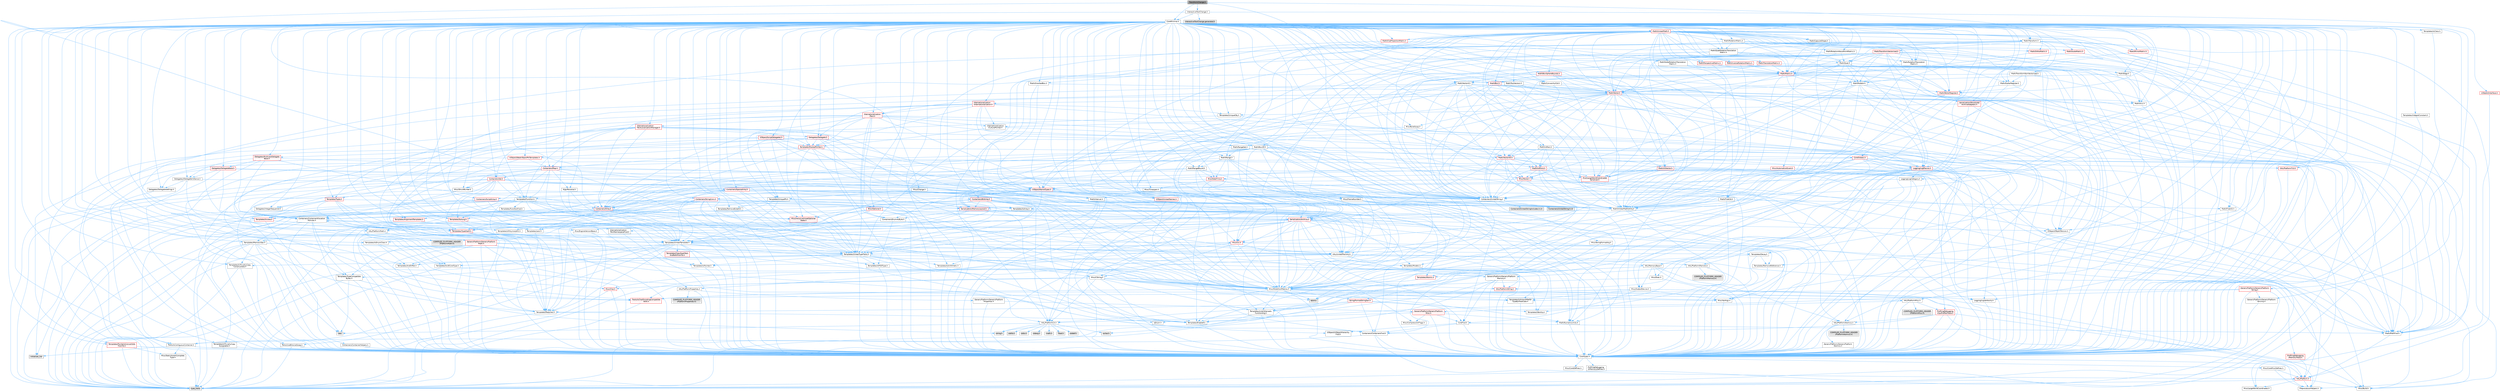 digraph "TransformChange.h"
{
 // INTERACTIVE_SVG=YES
 // LATEX_PDF_SIZE
  bgcolor="transparent";
  edge [fontname=Helvetica,fontsize=10,labelfontname=Helvetica,labelfontsize=10];
  node [fontname=Helvetica,fontsize=10,shape=box,height=0.2,width=0.4];
  Node1 [id="Node000001",label="TransformChange.h",height=0.2,width=0.4,color="gray40", fillcolor="grey60", style="filled", fontcolor="black",tooltip=" "];
  Node1 -> Node2 [id="edge1_Node000001_Node000002",color="steelblue1",style="solid",tooltip=" "];
  Node2 [id="Node000002",label="Containers/UnrealString.h",height=0.2,width=0.4,color="grey40", fillcolor="white", style="filled",URL="$d5/dba/UnrealString_8h.html",tooltip=" "];
  Node2 -> Node3 [id="edge2_Node000002_Node000003",color="steelblue1",style="solid",tooltip=" "];
  Node3 [id="Node000003",label="Containers/UnrealStringIncludes.h.inl",height=0.2,width=0.4,color="grey60", fillcolor="#E0E0E0", style="filled",tooltip=" "];
  Node2 -> Node4 [id="edge3_Node000002_Node000004",color="steelblue1",style="solid",tooltip=" "];
  Node4 [id="Node000004",label="Containers/UnrealString.h.inl",height=0.2,width=0.4,color="grey60", fillcolor="#E0E0E0", style="filled",tooltip=" "];
  Node2 -> Node5 [id="edge4_Node000002_Node000005",color="steelblue1",style="solid",tooltip=" "];
  Node5 [id="Node000005",label="Misc/StringFormatArg.h",height=0.2,width=0.4,color="grey40", fillcolor="white", style="filled",URL="$d2/d16/StringFormatArg_8h.html",tooltip=" "];
  Node5 -> Node6 [id="edge5_Node000005_Node000006",color="steelblue1",style="solid",tooltip=" "];
  Node6 [id="Node000006",label="Containers/ContainersFwd.h",height=0.2,width=0.4,color="grey40", fillcolor="white", style="filled",URL="$d4/d0a/ContainersFwd_8h.html",tooltip=" "];
  Node6 -> Node7 [id="edge6_Node000006_Node000007",color="steelblue1",style="solid",tooltip=" "];
  Node7 [id="Node000007",label="HAL/Platform.h",height=0.2,width=0.4,color="red", fillcolor="#FFF0F0", style="filled",URL="$d9/dd0/Platform_8h.html",tooltip=" "];
  Node7 -> Node8 [id="edge7_Node000007_Node000008",color="steelblue1",style="solid",tooltip=" "];
  Node8 [id="Node000008",label="Misc/Build.h",height=0.2,width=0.4,color="grey40", fillcolor="white", style="filled",URL="$d3/dbb/Build_8h.html",tooltip=" "];
  Node7 -> Node9 [id="edge8_Node000007_Node000009",color="steelblue1",style="solid",tooltip=" "];
  Node9 [id="Node000009",label="Misc/LargeWorldCoordinates.h",height=0.2,width=0.4,color="grey40", fillcolor="white", style="filled",URL="$d2/dcb/LargeWorldCoordinates_8h.html",tooltip=" "];
  Node7 -> Node10 [id="edge9_Node000007_Node000010",color="steelblue1",style="solid",tooltip=" "];
  Node10 [id="Node000010",label="type_traits",height=0.2,width=0.4,color="grey60", fillcolor="#E0E0E0", style="filled",tooltip=" "];
  Node7 -> Node11 [id="edge10_Node000007_Node000011",color="steelblue1",style="solid",tooltip=" "];
  Node11 [id="Node000011",label="PreprocessorHelpers.h",height=0.2,width=0.4,color="grey40", fillcolor="white", style="filled",URL="$db/ddb/PreprocessorHelpers_8h.html",tooltip=" "];
  Node6 -> Node17 [id="edge11_Node000006_Node000017",color="steelblue1",style="solid",tooltip=" "];
  Node17 [id="Node000017",label="CoreTypes.h",height=0.2,width=0.4,color="grey40", fillcolor="white", style="filled",URL="$dc/dec/CoreTypes_8h.html",tooltip=" "];
  Node17 -> Node7 [id="edge12_Node000017_Node000007",color="steelblue1",style="solid",tooltip=" "];
  Node17 -> Node18 [id="edge13_Node000017_Node000018",color="steelblue1",style="solid",tooltip=" "];
  Node18 [id="Node000018",label="ProfilingDebugging\l/UMemoryDefines.h",height=0.2,width=0.4,color="grey40", fillcolor="white", style="filled",URL="$d2/da2/UMemoryDefines_8h.html",tooltip=" "];
  Node17 -> Node19 [id="edge14_Node000017_Node000019",color="steelblue1",style="solid",tooltip=" "];
  Node19 [id="Node000019",label="Misc/CoreMiscDefines.h",height=0.2,width=0.4,color="grey40", fillcolor="white", style="filled",URL="$da/d38/CoreMiscDefines_8h.html",tooltip=" "];
  Node19 -> Node7 [id="edge15_Node000019_Node000007",color="steelblue1",style="solid",tooltip=" "];
  Node19 -> Node11 [id="edge16_Node000019_Node000011",color="steelblue1",style="solid",tooltip=" "];
  Node17 -> Node20 [id="edge17_Node000017_Node000020",color="steelblue1",style="solid",tooltip=" "];
  Node20 [id="Node000020",label="Misc/CoreDefines.h",height=0.2,width=0.4,color="grey40", fillcolor="white", style="filled",URL="$d3/dd2/CoreDefines_8h.html",tooltip=" "];
  Node6 -> Node21 [id="edge18_Node000006_Node000021",color="steelblue1",style="solid",tooltip=" "];
  Node21 [id="Node000021",label="Traits/IsContiguousContainer.h",height=0.2,width=0.4,color="grey40", fillcolor="white", style="filled",URL="$d5/d3c/IsContiguousContainer_8h.html",tooltip=" "];
  Node21 -> Node17 [id="edge19_Node000021_Node000017",color="steelblue1",style="solid",tooltip=" "];
  Node21 -> Node22 [id="edge20_Node000021_Node000022",color="steelblue1",style="solid",tooltip=" "];
  Node22 [id="Node000022",label="Misc/StaticAssertComplete\lType.h",height=0.2,width=0.4,color="grey40", fillcolor="white", style="filled",URL="$d5/d4e/StaticAssertCompleteType_8h.html",tooltip=" "];
  Node21 -> Node23 [id="edge21_Node000021_Node000023",color="steelblue1",style="solid",tooltip=" "];
  Node23 [id="Node000023",label="initializer_list",height=0.2,width=0.4,color="grey60", fillcolor="#E0E0E0", style="filled",tooltip=" "];
  Node1 -> Node24 [id="edge22_Node000001_Node000024",color="steelblue1",style="solid",tooltip=" "];
  Node24 [id="Node000024",label="CoreMinimal.h",height=0.2,width=0.4,color="grey40", fillcolor="white", style="filled",URL="$d7/d67/CoreMinimal_8h.html",tooltip=" "];
  Node24 -> Node17 [id="edge23_Node000024_Node000017",color="steelblue1",style="solid",tooltip=" "];
  Node24 -> Node25 [id="edge24_Node000024_Node000025",color="steelblue1",style="solid",tooltip=" "];
  Node25 [id="Node000025",label="CoreFwd.h",height=0.2,width=0.4,color="grey40", fillcolor="white", style="filled",URL="$d1/d1e/CoreFwd_8h.html",tooltip=" "];
  Node25 -> Node17 [id="edge25_Node000025_Node000017",color="steelblue1",style="solid",tooltip=" "];
  Node25 -> Node6 [id="edge26_Node000025_Node000006",color="steelblue1",style="solid",tooltip=" "];
  Node25 -> Node26 [id="edge27_Node000025_Node000026",color="steelblue1",style="solid",tooltip=" "];
  Node26 [id="Node000026",label="Math/MathFwd.h",height=0.2,width=0.4,color="grey40", fillcolor="white", style="filled",URL="$d2/d10/MathFwd_8h.html",tooltip=" "];
  Node26 -> Node7 [id="edge28_Node000026_Node000007",color="steelblue1",style="solid",tooltip=" "];
  Node25 -> Node27 [id="edge29_Node000025_Node000027",color="steelblue1",style="solid",tooltip=" "];
  Node27 [id="Node000027",label="UObject/UObjectHierarchy\lFwd.h",height=0.2,width=0.4,color="grey40", fillcolor="white", style="filled",URL="$d3/d13/UObjectHierarchyFwd_8h.html",tooltip=" "];
  Node24 -> Node27 [id="edge30_Node000024_Node000027",color="steelblue1",style="solid",tooltip=" "];
  Node24 -> Node6 [id="edge31_Node000024_Node000006",color="steelblue1",style="solid",tooltip=" "];
  Node24 -> Node28 [id="edge32_Node000024_Node000028",color="steelblue1",style="solid",tooltip=" "];
  Node28 [id="Node000028",label="Misc/VarArgs.h",height=0.2,width=0.4,color="grey40", fillcolor="white", style="filled",URL="$d5/d6f/VarArgs_8h.html",tooltip=" "];
  Node28 -> Node17 [id="edge33_Node000028_Node000017",color="steelblue1",style="solid",tooltip=" "];
  Node24 -> Node29 [id="edge34_Node000024_Node000029",color="steelblue1",style="solid",tooltip=" "];
  Node29 [id="Node000029",label="Logging/LogVerbosity.h",height=0.2,width=0.4,color="grey40", fillcolor="white", style="filled",URL="$d2/d8f/LogVerbosity_8h.html",tooltip=" "];
  Node29 -> Node17 [id="edge35_Node000029_Node000017",color="steelblue1",style="solid",tooltip=" "];
  Node24 -> Node30 [id="edge36_Node000024_Node000030",color="steelblue1",style="solid",tooltip=" "];
  Node30 [id="Node000030",label="Misc/OutputDevice.h",height=0.2,width=0.4,color="grey40", fillcolor="white", style="filled",URL="$d7/d32/OutputDevice_8h.html",tooltip=" "];
  Node30 -> Node25 [id="edge37_Node000030_Node000025",color="steelblue1",style="solid",tooltip=" "];
  Node30 -> Node17 [id="edge38_Node000030_Node000017",color="steelblue1",style="solid",tooltip=" "];
  Node30 -> Node29 [id="edge39_Node000030_Node000029",color="steelblue1",style="solid",tooltip=" "];
  Node30 -> Node28 [id="edge40_Node000030_Node000028",color="steelblue1",style="solid",tooltip=" "];
  Node30 -> Node31 [id="edge41_Node000030_Node000031",color="steelblue1",style="solid",tooltip=" "];
  Node31 [id="Node000031",label="Templates/IsArrayOrRefOf\lTypeByPredicate.h",height=0.2,width=0.4,color="grey40", fillcolor="white", style="filled",URL="$d6/da1/IsArrayOrRefOfTypeByPredicate_8h.html",tooltip=" "];
  Node31 -> Node17 [id="edge42_Node000031_Node000017",color="steelblue1",style="solid",tooltip=" "];
  Node30 -> Node32 [id="edge43_Node000030_Node000032",color="steelblue1",style="solid",tooltip=" "];
  Node32 [id="Node000032",label="Templates/IsValidVariadic\lFunctionArg.h",height=0.2,width=0.4,color="grey40", fillcolor="white", style="filled",URL="$d0/dc8/IsValidVariadicFunctionArg_8h.html",tooltip=" "];
  Node32 -> Node17 [id="edge44_Node000032_Node000017",color="steelblue1",style="solid",tooltip=" "];
  Node32 -> Node33 [id="edge45_Node000032_Node000033",color="steelblue1",style="solid",tooltip=" "];
  Node33 [id="Node000033",label="IsEnum.h",height=0.2,width=0.4,color="grey40", fillcolor="white", style="filled",URL="$d4/de5/IsEnum_8h.html",tooltip=" "];
  Node32 -> Node10 [id="edge46_Node000032_Node000010",color="steelblue1",style="solid",tooltip=" "];
  Node30 -> Node34 [id="edge47_Node000030_Node000034",color="steelblue1",style="solid",tooltip=" "];
  Node34 [id="Node000034",label="Traits/IsCharEncodingCompatible\lWith.h",height=0.2,width=0.4,color="red", fillcolor="#FFF0F0", style="filled",URL="$df/dd1/IsCharEncodingCompatibleWith_8h.html",tooltip=" "];
  Node34 -> Node10 [id="edge48_Node000034_Node000010",color="steelblue1",style="solid",tooltip=" "];
  Node24 -> Node36 [id="edge49_Node000024_Node000036",color="steelblue1",style="solid",tooltip=" "];
  Node36 [id="Node000036",label="HAL/PlatformCrt.h",height=0.2,width=0.4,color="grey40", fillcolor="white", style="filled",URL="$d8/d75/PlatformCrt_8h.html",tooltip=" "];
  Node36 -> Node37 [id="edge50_Node000036_Node000037",color="steelblue1",style="solid",tooltip=" "];
  Node37 [id="Node000037",label="new",height=0.2,width=0.4,color="grey60", fillcolor="#E0E0E0", style="filled",tooltip=" "];
  Node36 -> Node38 [id="edge51_Node000036_Node000038",color="steelblue1",style="solid",tooltip=" "];
  Node38 [id="Node000038",label="wchar.h",height=0.2,width=0.4,color="grey60", fillcolor="#E0E0E0", style="filled",tooltip=" "];
  Node36 -> Node39 [id="edge52_Node000036_Node000039",color="steelblue1",style="solid",tooltip=" "];
  Node39 [id="Node000039",label="stddef.h",height=0.2,width=0.4,color="grey60", fillcolor="#E0E0E0", style="filled",tooltip=" "];
  Node36 -> Node40 [id="edge53_Node000036_Node000040",color="steelblue1",style="solid",tooltip=" "];
  Node40 [id="Node000040",label="stdlib.h",height=0.2,width=0.4,color="grey60", fillcolor="#E0E0E0", style="filled",tooltip=" "];
  Node36 -> Node41 [id="edge54_Node000036_Node000041",color="steelblue1",style="solid",tooltip=" "];
  Node41 [id="Node000041",label="stdio.h",height=0.2,width=0.4,color="grey60", fillcolor="#E0E0E0", style="filled",tooltip=" "];
  Node36 -> Node42 [id="edge55_Node000036_Node000042",color="steelblue1",style="solid",tooltip=" "];
  Node42 [id="Node000042",label="stdarg.h",height=0.2,width=0.4,color="grey60", fillcolor="#E0E0E0", style="filled",tooltip=" "];
  Node36 -> Node43 [id="edge56_Node000036_Node000043",color="steelblue1",style="solid",tooltip=" "];
  Node43 [id="Node000043",label="math.h",height=0.2,width=0.4,color="grey60", fillcolor="#E0E0E0", style="filled",tooltip=" "];
  Node36 -> Node44 [id="edge57_Node000036_Node000044",color="steelblue1",style="solid",tooltip=" "];
  Node44 [id="Node000044",label="float.h",height=0.2,width=0.4,color="grey60", fillcolor="#E0E0E0", style="filled",tooltip=" "];
  Node36 -> Node45 [id="edge58_Node000036_Node000045",color="steelblue1",style="solid",tooltip=" "];
  Node45 [id="Node000045",label="string.h",height=0.2,width=0.4,color="grey60", fillcolor="#E0E0E0", style="filled",tooltip=" "];
  Node24 -> Node46 [id="edge59_Node000024_Node000046",color="steelblue1",style="solid",tooltip=" "];
  Node46 [id="Node000046",label="HAL/PlatformMisc.h",height=0.2,width=0.4,color="grey40", fillcolor="white", style="filled",URL="$d0/df5/PlatformMisc_8h.html",tooltip=" "];
  Node46 -> Node17 [id="edge60_Node000046_Node000017",color="steelblue1",style="solid",tooltip=" "];
  Node46 -> Node47 [id="edge61_Node000046_Node000047",color="steelblue1",style="solid",tooltip=" "];
  Node47 [id="Node000047",label="GenericPlatform/GenericPlatform\lMisc.h",height=0.2,width=0.4,color="red", fillcolor="#FFF0F0", style="filled",URL="$db/d9a/GenericPlatformMisc_8h.html",tooltip=" "];
  Node47 -> Node25 [id="edge62_Node000047_Node000025",color="steelblue1",style="solid",tooltip=" "];
  Node47 -> Node17 [id="edge63_Node000047_Node000017",color="steelblue1",style="solid",tooltip=" "];
  Node47 -> Node36 [id="edge64_Node000047_Node000036",color="steelblue1",style="solid",tooltip=" "];
  Node47 -> Node51 [id="edge65_Node000047_Node000051",color="steelblue1",style="solid",tooltip=" "];
  Node51 [id="Node000051",label="Math/NumericLimits.h",height=0.2,width=0.4,color="grey40", fillcolor="white", style="filled",URL="$df/d1b/NumericLimits_8h.html",tooltip=" "];
  Node51 -> Node17 [id="edge66_Node000051_Node000017",color="steelblue1",style="solid",tooltip=" "];
  Node47 -> Node52 [id="edge67_Node000047_Node000052",color="steelblue1",style="solid",tooltip=" "];
  Node52 [id="Node000052",label="Misc/CompressionFlags.h",height=0.2,width=0.4,color="grey40", fillcolor="white", style="filled",URL="$d9/d76/CompressionFlags_8h.html",tooltip=" "];
  Node46 -> Node56 [id="edge68_Node000046_Node000056",color="steelblue1",style="solid",tooltip=" "];
  Node56 [id="Node000056",label="COMPILED_PLATFORM_HEADER\l(PlatformMisc.h)",height=0.2,width=0.4,color="grey60", fillcolor="#E0E0E0", style="filled",tooltip=" "];
  Node46 -> Node57 [id="edge69_Node000046_Node000057",color="steelblue1",style="solid",tooltip=" "];
  Node57 [id="Node000057",label="ProfilingDebugging\l/CpuProfilerTrace.h",height=0.2,width=0.4,color="red", fillcolor="#FFF0F0", style="filled",URL="$da/dcb/CpuProfilerTrace_8h.html",tooltip=" "];
  Node57 -> Node17 [id="edge70_Node000057_Node000017",color="steelblue1",style="solid",tooltip=" "];
  Node57 -> Node6 [id="edge71_Node000057_Node000006",color="steelblue1",style="solid",tooltip=" "];
  Node57 -> Node58 [id="edge72_Node000057_Node000058",color="steelblue1",style="solid",tooltip=" "];
  Node58 [id="Node000058",label="HAL/PlatformAtomics.h",height=0.2,width=0.4,color="grey40", fillcolor="white", style="filled",URL="$d3/d36/PlatformAtomics_8h.html",tooltip=" "];
  Node58 -> Node17 [id="edge73_Node000058_Node000017",color="steelblue1",style="solid",tooltip=" "];
  Node58 -> Node59 [id="edge74_Node000058_Node000059",color="steelblue1",style="solid",tooltip=" "];
  Node59 [id="Node000059",label="GenericPlatform/GenericPlatform\lAtomics.h",height=0.2,width=0.4,color="grey40", fillcolor="white", style="filled",URL="$da/d72/GenericPlatformAtomics_8h.html",tooltip=" "];
  Node59 -> Node17 [id="edge75_Node000059_Node000017",color="steelblue1",style="solid",tooltip=" "];
  Node58 -> Node60 [id="edge76_Node000058_Node000060",color="steelblue1",style="solid",tooltip=" "];
  Node60 [id="Node000060",label="COMPILED_PLATFORM_HEADER\l(PlatformAtomics.h)",height=0.2,width=0.4,color="grey60", fillcolor="#E0E0E0", style="filled",tooltip=" "];
  Node57 -> Node11 [id="edge77_Node000057_Node000011",color="steelblue1",style="solid",tooltip=" "];
  Node57 -> Node8 [id="edge78_Node000057_Node000008",color="steelblue1",style="solid",tooltip=" "];
  Node24 -> Node65 [id="edge79_Node000024_Node000065",color="steelblue1",style="solid",tooltip=" "];
  Node65 [id="Node000065",label="Misc/AssertionMacros.h",height=0.2,width=0.4,color="grey40", fillcolor="white", style="filled",URL="$d0/dfa/AssertionMacros_8h.html",tooltip=" "];
  Node65 -> Node17 [id="edge80_Node000065_Node000017",color="steelblue1",style="solid",tooltip=" "];
  Node65 -> Node7 [id="edge81_Node000065_Node000007",color="steelblue1",style="solid",tooltip=" "];
  Node65 -> Node46 [id="edge82_Node000065_Node000046",color="steelblue1",style="solid",tooltip=" "];
  Node65 -> Node11 [id="edge83_Node000065_Node000011",color="steelblue1",style="solid",tooltip=" "];
  Node65 -> Node66 [id="edge84_Node000065_Node000066",color="steelblue1",style="solid",tooltip=" "];
  Node66 [id="Node000066",label="Templates/EnableIf.h",height=0.2,width=0.4,color="grey40", fillcolor="white", style="filled",URL="$d7/d60/EnableIf_8h.html",tooltip=" "];
  Node66 -> Node17 [id="edge85_Node000066_Node000017",color="steelblue1",style="solid",tooltip=" "];
  Node65 -> Node31 [id="edge86_Node000065_Node000031",color="steelblue1",style="solid",tooltip=" "];
  Node65 -> Node32 [id="edge87_Node000065_Node000032",color="steelblue1",style="solid",tooltip=" "];
  Node65 -> Node34 [id="edge88_Node000065_Node000034",color="steelblue1",style="solid",tooltip=" "];
  Node65 -> Node28 [id="edge89_Node000065_Node000028",color="steelblue1",style="solid",tooltip=" "];
  Node65 -> Node67 [id="edge90_Node000065_Node000067",color="steelblue1",style="solid",tooltip=" "];
  Node67 [id="Node000067",label="String/FormatStringSan.h",height=0.2,width=0.4,color="red", fillcolor="#FFF0F0", style="filled",URL="$d3/d8b/FormatStringSan_8h.html",tooltip=" "];
  Node67 -> Node10 [id="edge91_Node000067_Node000010",color="steelblue1",style="solid",tooltip=" "];
  Node67 -> Node17 [id="edge92_Node000067_Node000017",color="steelblue1",style="solid",tooltip=" "];
  Node67 -> Node68 [id="edge93_Node000067_Node000068",color="steelblue1",style="solid",tooltip=" "];
  Node68 [id="Node000068",label="Templates/Requires.h",height=0.2,width=0.4,color="grey40", fillcolor="white", style="filled",URL="$dc/d96/Requires_8h.html",tooltip=" "];
  Node68 -> Node66 [id="edge94_Node000068_Node000066",color="steelblue1",style="solid",tooltip=" "];
  Node68 -> Node10 [id="edge95_Node000068_Node000010",color="steelblue1",style="solid",tooltip=" "];
  Node67 -> Node69 [id="edge96_Node000067_Node000069",color="steelblue1",style="solid",tooltip=" "];
  Node69 [id="Node000069",label="Templates/Identity.h",height=0.2,width=0.4,color="grey40", fillcolor="white", style="filled",URL="$d0/dd5/Identity_8h.html",tooltip=" "];
  Node67 -> Node32 [id="edge97_Node000067_Node000032",color="steelblue1",style="solid",tooltip=" "];
  Node67 -> Node6 [id="edge98_Node000067_Node000006",color="steelblue1",style="solid",tooltip=" "];
  Node65 -> Node73 [id="edge99_Node000065_Node000073",color="steelblue1",style="solid",tooltip=" "];
  Node73 [id="Node000073",label="atomic",height=0.2,width=0.4,color="grey60", fillcolor="#E0E0E0", style="filled",tooltip=" "];
  Node24 -> Node74 [id="edge100_Node000024_Node000074",color="steelblue1",style="solid",tooltip=" "];
  Node74 [id="Node000074",label="Templates/IsPointer.h",height=0.2,width=0.4,color="grey40", fillcolor="white", style="filled",URL="$d7/d05/IsPointer_8h.html",tooltip=" "];
  Node74 -> Node17 [id="edge101_Node000074_Node000017",color="steelblue1",style="solid",tooltip=" "];
  Node24 -> Node75 [id="edge102_Node000024_Node000075",color="steelblue1",style="solid",tooltip=" "];
  Node75 [id="Node000075",label="HAL/PlatformMemory.h",height=0.2,width=0.4,color="grey40", fillcolor="white", style="filled",URL="$de/d68/PlatformMemory_8h.html",tooltip=" "];
  Node75 -> Node17 [id="edge103_Node000075_Node000017",color="steelblue1",style="solid",tooltip=" "];
  Node75 -> Node76 [id="edge104_Node000075_Node000076",color="steelblue1",style="solid",tooltip=" "];
  Node76 [id="Node000076",label="GenericPlatform/GenericPlatform\lMemory.h",height=0.2,width=0.4,color="grey40", fillcolor="white", style="filled",URL="$dd/d22/GenericPlatformMemory_8h.html",tooltip=" "];
  Node76 -> Node25 [id="edge105_Node000076_Node000025",color="steelblue1",style="solid",tooltip=" "];
  Node76 -> Node17 [id="edge106_Node000076_Node000017",color="steelblue1",style="solid",tooltip=" "];
  Node76 -> Node77 [id="edge107_Node000076_Node000077",color="steelblue1",style="solid",tooltip=" "];
  Node77 [id="Node000077",label="HAL/PlatformString.h",height=0.2,width=0.4,color="red", fillcolor="#FFF0F0", style="filled",URL="$db/db5/PlatformString_8h.html",tooltip=" "];
  Node77 -> Node17 [id="edge108_Node000077_Node000017",color="steelblue1",style="solid",tooltip=" "];
  Node76 -> Node45 [id="edge109_Node000076_Node000045",color="steelblue1",style="solid",tooltip=" "];
  Node76 -> Node38 [id="edge110_Node000076_Node000038",color="steelblue1",style="solid",tooltip=" "];
  Node75 -> Node79 [id="edge111_Node000075_Node000079",color="steelblue1",style="solid",tooltip=" "];
  Node79 [id="Node000079",label="COMPILED_PLATFORM_HEADER\l(PlatformMemory.h)",height=0.2,width=0.4,color="grey60", fillcolor="#E0E0E0", style="filled",tooltip=" "];
  Node24 -> Node58 [id="edge112_Node000024_Node000058",color="steelblue1",style="solid",tooltip=" "];
  Node24 -> Node80 [id="edge113_Node000024_Node000080",color="steelblue1",style="solid",tooltip=" "];
  Node80 [id="Node000080",label="Misc/Exec.h",height=0.2,width=0.4,color="grey40", fillcolor="white", style="filled",URL="$de/ddb/Exec_8h.html",tooltip=" "];
  Node80 -> Node17 [id="edge114_Node000080_Node000017",color="steelblue1",style="solid",tooltip=" "];
  Node80 -> Node65 [id="edge115_Node000080_Node000065",color="steelblue1",style="solid",tooltip=" "];
  Node24 -> Node81 [id="edge116_Node000024_Node000081",color="steelblue1",style="solid",tooltip=" "];
  Node81 [id="Node000081",label="HAL/MemoryBase.h",height=0.2,width=0.4,color="grey40", fillcolor="white", style="filled",URL="$d6/d9f/MemoryBase_8h.html",tooltip=" "];
  Node81 -> Node17 [id="edge117_Node000081_Node000017",color="steelblue1",style="solid",tooltip=" "];
  Node81 -> Node58 [id="edge118_Node000081_Node000058",color="steelblue1",style="solid",tooltip=" "];
  Node81 -> Node36 [id="edge119_Node000081_Node000036",color="steelblue1",style="solid",tooltip=" "];
  Node81 -> Node80 [id="edge120_Node000081_Node000080",color="steelblue1",style="solid",tooltip=" "];
  Node81 -> Node30 [id="edge121_Node000081_Node000030",color="steelblue1",style="solid",tooltip=" "];
  Node81 -> Node82 [id="edge122_Node000081_Node000082",color="steelblue1",style="solid",tooltip=" "];
  Node82 [id="Node000082",label="Templates/Atomic.h",height=0.2,width=0.4,color="red", fillcolor="#FFF0F0", style="filled",URL="$d3/d91/Atomic_8h.html",tooltip=" "];
  Node82 -> Node73 [id="edge123_Node000082_Node000073",color="steelblue1",style="solid",tooltip=" "];
  Node24 -> Node91 [id="edge124_Node000024_Node000091",color="steelblue1",style="solid",tooltip=" "];
  Node91 [id="Node000091",label="HAL/UnrealMemory.h",height=0.2,width=0.4,color="grey40", fillcolor="white", style="filled",URL="$d9/d96/UnrealMemory_8h.html",tooltip=" "];
  Node91 -> Node17 [id="edge125_Node000091_Node000017",color="steelblue1",style="solid",tooltip=" "];
  Node91 -> Node76 [id="edge126_Node000091_Node000076",color="steelblue1",style="solid",tooltip=" "];
  Node91 -> Node81 [id="edge127_Node000091_Node000081",color="steelblue1",style="solid",tooltip=" "];
  Node91 -> Node75 [id="edge128_Node000091_Node000075",color="steelblue1",style="solid",tooltip=" "];
  Node91 -> Node92 [id="edge129_Node000091_Node000092",color="steelblue1",style="solid",tooltip=" "];
  Node92 [id="Node000092",label="ProfilingDebugging\l/MemoryTrace.h",height=0.2,width=0.4,color="red", fillcolor="#FFF0F0", style="filled",URL="$da/dd7/MemoryTrace_8h.html",tooltip=" "];
  Node92 -> Node7 [id="edge130_Node000092_Node000007",color="steelblue1",style="solid",tooltip=" "];
  Node91 -> Node74 [id="edge131_Node000091_Node000074",color="steelblue1",style="solid",tooltip=" "];
  Node24 -> Node93 [id="edge132_Node000024_Node000093",color="steelblue1",style="solid",tooltip=" "];
  Node93 [id="Node000093",label="Templates/IsArithmetic.h",height=0.2,width=0.4,color="grey40", fillcolor="white", style="filled",URL="$d2/d5d/IsArithmetic_8h.html",tooltip=" "];
  Node93 -> Node17 [id="edge133_Node000093_Node000017",color="steelblue1",style="solid",tooltip=" "];
  Node24 -> Node87 [id="edge134_Node000024_Node000087",color="steelblue1",style="solid",tooltip=" "];
  Node87 [id="Node000087",label="Templates/AndOrNot.h",height=0.2,width=0.4,color="grey40", fillcolor="white", style="filled",URL="$db/d0a/AndOrNot_8h.html",tooltip=" "];
  Node87 -> Node17 [id="edge135_Node000087_Node000017",color="steelblue1",style="solid",tooltip=" "];
  Node24 -> Node94 [id="edge136_Node000024_Node000094",color="steelblue1",style="solid",tooltip=" "];
  Node94 [id="Node000094",label="Templates/IsPODType.h",height=0.2,width=0.4,color="grey40", fillcolor="white", style="filled",URL="$d7/db1/IsPODType_8h.html",tooltip=" "];
  Node94 -> Node17 [id="edge137_Node000094_Node000017",color="steelblue1",style="solid",tooltip=" "];
  Node24 -> Node95 [id="edge138_Node000024_Node000095",color="steelblue1",style="solid",tooltip=" "];
  Node95 [id="Node000095",label="Templates/IsUECoreType.h",height=0.2,width=0.4,color="grey40", fillcolor="white", style="filled",URL="$d1/db8/IsUECoreType_8h.html",tooltip=" "];
  Node95 -> Node17 [id="edge139_Node000095_Node000017",color="steelblue1",style="solid",tooltip=" "];
  Node95 -> Node10 [id="edge140_Node000095_Node000010",color="steelblue1",style="solid",tooltip=" "];
  Node24 -> Node88 [id="edge141_Node000024_Node000088",color="steelblue1",style="solid",tooltip=" "];
  Node88 [id="Node000088",label="Templates/IsTriviallyCopy\lConstructible.h",height=0.2,width=0.4,color="grey40", fillcolor="white", style="filled",URL="$d3/d78/IsTriviallyCopyConstructible_8h.html",tooltip=" "];
  Node88 -> Node17 [id="edge142_Node000088_Node000017",color="steelblue1",style="solid",tooltip=" "];
  Node88 -> Node10 [id="edge143_Node000088_Node000010",color="steelblue1",style="solid",tooltip=" "];
  Node24 -> Node96 [id="edge144_Node000024_Node000096",color="steelblue1",style="solid",tooltip=" "];
  Node96 [id="Node000096",label="Templates/UnrealTypeTraits.h",height=0.2,width=0.4,color="grey40", fillcolor="white", style="filled",URL="$d2/d2d/UnrealTypeTraits_8h.html",tooltip=" "];
  Node96 -> Node17 [id="edge145_Node000096_Node000017",color="steelblue1",style="solid",tooltip=" "];
  Node96 -> Node74 [id="edge146_Node000096_Node000074",color="steelblue1",style="solid",tooltip=" "];
  Node96 -> Node65 [id="edge147_Node000096_Node000065",color="steelblue1",style="solid",tooltip=" "];
  Node96 -> Node87 [id="edge148_Node000096_Node000087",color="steelblue1",style="solid",tooltip=" "];
  Node96 -> Node66 [id="edge149_Node000096_Node000066",color="steelblue1",style="solid",tooltip=" "];
  Node96 -> Node93 [id="edge150_Node000096_Node000093",color="steelblue1",style="solid",tooltip=" "];
  Node96 -> Node33 [id="edge151_Node000096_Node000033",color="steelblue1",style="solid",tooltip=" "];
  Node96 -> Node97 [id="edge152_Node000096_Node000097",color="steelblue1",style="solid",tooltip=" "];
  Node97 [id="Node000097",label="Templates/Models.h",height=0.2,width=0.4,color="grey40", fillcolor="white", style="filled",URL="$d3/d0c/Models_8h.html",tooltip=" "];
  Node97 -> Node69 [id="edge153_Node000097_Node000069",color="steelblue1",style="solid",tooltip=" "];
  Node96 -> Node94 [id="edge154_Node000096_Node000094",color="steelblue1",style="solid",tooltip=" "];
  Node96 -> Node95 [id="edge155_Node000096_Node000095",color="steelblue1",style="solid",tooltip=" "];
  Node96 -> Node88 [id="edge156_Node000096_Node000088",color="steelblue1",style="solid",tooltip=" "];
  Node24 -> Node66 [id="edge157_Node000024_Node000066",color="steelblue1",style="solid",tooltip=" "];
  Node24 -> Node98 [id="edge158_Node000024_Node000098",color="steelblue1",style="solid",tooltip=" "];
  Node98 [id="Node000098",label="Templates/RemoveReference.h",height=0.2,width=0.4,color="grey40", fillcolor="white", style="filled",URL="$da/dbe/RemoveReference_8h.html",tooltip=" "];
  Node98 -> Node17 [id="edge159_Node000098_Node000017",color="steelblue1",style="solid",tooltip=" "];
  Node24 -> Node99 [id="edge160_Node000024_Node000099",color="steelblue1",style="solid",tooltip=" "];
  Node99 [id="Node000099",label="Templates/IntegralConstant.h",height=0.2,width=0.4,color="grey40", fillcolor="white", style="filled",URL="$db/d1b/IntegralConstant_8h.html",tooltip=" "];
  Node99 -> Node17 [id="edge161_Node000099_Node000017",color="steelblue1",style="solid",tooltip=" "];
  Node24 -> Node100 [id="edge162_Node000024_Node000100",color="steelblue1",style="solid",tooltip=" "];
  Node100 [id="Node000100",label="Templates/IsClass.h",height=0.2,width=0.4,color="grey40", fillcolor="white", style="filled",URL="$db/dcb/IsClass_8h.html",tooltip=" "];
  Node100 -> Node17 [id="edge163_Node000100_Node000017",color="steelblue1",style="solid",tooltip=" "];
  Node24 -> Node101 [id="edge164_Node000024_Node000101",color="steelblue1",style="solid",tooltip=" "];
  Node101 [id="Node000101",label="Templates/TypeCompatible\lBytes.h",height=0.2,width=0.4,color="grey40", fillcolor="white", style="filled",URL="$df/d0a/TypeCompatibleBytes_8h.html",tooltip=" "];
  Node101 -> Node17 [id="edge165_Node000101_Node000017",color="steelblue1",style="solid",tooltip=" "];
  Node101 -> Node45 [id="edge166_Node000101_Node000045",color="steelblue1",style="solid",tooltip=" "];
  Node101 -> Node37 [id="edge167_Node000101_Node000037",color="steelblue1",style="solid",tooltip=" "];
  Node101 -> Node10 [id="edge168_Node000101_Node000010",color="steelblue1",style="solid",tooltip=" "];
  Node24 -> Node21 [id="edge169_Node000024_Node000021",color="steelblue1",style="solid",tooltip=" "];
  Node24 -> Node102 [id="edge170_Node000024_Node000102",color="steelblue1",style="solid",tooltip=" "];
  Node102 [id="Node000102",label="Templates/UnrealTemplate.h",height=0.2,width=0.4,color="grey40", fillcolor="white", style="filled",URL="$d4/d24/UnrealTemplate_8h.html",tooltip=" "];
  Node102 -> Node17 [id="edge171_Node000102_Node000017",color="steelblue1",style="solid",tooltip=" "];
  Node102 -> Node74 [id="edge172_Node000102_Node000074",color="steelblue1",style="solid",tooltip=" "];
  Node102 -> Node91 [id="edge173_Node000102_Node000091",color="steelblue1",style="solid",tooltip=" "];
  Node102 -> Node103 [id="edge174_Node000102_Node000103",color="steelblue1",style="solid",tooltip=" "];
  Node103 [id="Node000103",label="Templates/CopyQualifiers\lAndRefsFromTo.h",height=0.2,width=0.4,color="red", fillcolor="#FFF0F0", style="filled",URL="$d3/db3/CopyQualifiersAndRefsFromTo_8h.html",tooltip=" "];
  Node102 -> Node96 [id="edge175_Node000102_Node000096",color="steelblue1",style="solid",tooltip=" "];
  Node102 -> Node98 [id="edge176_Node000102_Node000098",color="steelblue1",style="solid",tooltip=" "];
  Node102 -> Node68 [id="edge177_Node000102_Node000068",color="steelblue1",style="solid",tooltip=" "];
  Node102 -> Node101 [id="edge178_Node000102_Node000101",color="steelblue1",style="solid",tooltip=" "];
  Node102 -> Node69 [id="edge179_Node000102_Node000069",color="steelblue1",style="solid",tooltip=" "];
  Node102 -> Node21 [id="edge180_Node000102_Node000021",color="steelblue1",style="solid",tooltip=" "];
  Node102 -> Node105 [id="edge181_Node000102_Node000105",color="steelblue1",style="solid",tooltip=" "];
  Node105 [id="Node000105",label="Traits/UseBitwiseSwap.h",height=0.2,width=0.4,color="grey40", fillcolor="white", style="filled",URL="$db/df3/UseBitwiseSwap_8h.html",tooltip=" "];
  Node105 -> Node17 [id="edge182_Node000105_Node000017",color="steelblue1",style="solid",tooltip=" "];
  Node105 -> Node10 [id="edge183_Node000105_Node000010",color="steelblue1",style="solid",tooltip=" "];
  Node102 -> Node10 [id="edge184_Node000102_Node000010",color="steelblue1",style="solid",tooltip=" "];
  Node24 -> Node51 [id="edge185_Node000024_Node000051",color="steelblue1",style="solid",tooltip=" "];
  Node24 -> Node106 [id="edge186_Node000024_Node000106",color="steelblue1",style="solid",tooltip=" "];
  Node106 [id="Node000106",label="HAL/PlatformMath.h",height=0.2,width=0.4,color="grey40", fillcolor="white", style="filled",URL="$dc/d53/PlatformMath_8h.html",tooltip=" "];
  Node106 -> Node17 [id="edge187_Node000106_Node000017",color="steelblue1",style="solid",tooltip=" "];
  Node106 -> Node107 [id="edge188_Node000106_Node000107",color="steelblue1",style="solid",tooltip=" "];
  Node107 [id="Node000107",label="GenericPlatform/GenericPlatform\lMath.h",height=0.2,width=0.4,color="red", fillcolor="#FFF0F0", style="filled",URL="$d5/d79/GenericPlatformMath_8h.html",tooltip=" "];
  Node107 -> Node17 [id="edge189_Node000107_Node000017",color="steelblue1",style="solid",tooltip=" "];
  Node107 -> Node6 [id="edge190_Node000107_Node000006",color="steelblue1",style="solid",tooltip=" "];
  Node107 -> Node36 [id="edge191_Node000107_Node000036",color="steelblue1",style="solid",tooltip=" "];
  Node107 -> Node87 [id="edge192_Node000107_Node000087",color="steelblue1",style="solid",tooltip=" "];
  Node107 -> Node108 [id="edge193_Node000107_Node000108",color="steelblue1",style="solid",tooltip=" "];
  Node108 [id="Node000108",label="Templates/Decay.h",height=0.2,width=0.4,color="grey40", fillcolor="white", style="filled",URL="$dd/d0f/Decay_8h.html",tooltip=" "];
  Node108 -> Node17 [id="edge194_Node000108_Node000017",color="steelblue1",style="solid",tooltip=" "];
  Node108 -> Node98 [id="edge195_Node000108_Node000098",color="steelblue1",style="solid",tooltip=" "];
  Node108 -> Node10 [id="edge196_Node000108_Node000010",color="steelblue1",style="solid",tooltip=" "];
  Node107 -> Node96 [id="edge197_Node000107_Node000096",color="steelblue1",style="solid",tooltip=" "];
  Node107 -> Node68 [id="edge198_Node000107_Node000068",color="steelblue1",style="solid",tooltip=" "];
  Node107 -> Node101 [id="edge199_Node000107_Node000101",color="steelblue1",style="solid",tooltip=" "];
  Node107 -> Node10 [id="edge200_Node000107_Node000010",color="steelblue1",style="solid",tooltip=" "];
  Node106 -> Node113 [id="edge201_Node000106_Node000113",color="steelblue1",style="solid",tooltip=" "];
  Node113 [id="Node000113",label="COMPILED_PLATFORM_HEADER\l(PlatformMath.h)",height=0.2,width=0.4,color="grey60", fillcolor="#E0E0E0", style="filled",tooltip=" "];
  Node24 -> Node89 [id="edge202_Node000024_Node000089",color="steelblue1",style="solid",tooltip=" "];
  Node89 [id="Node000089",label="Templates/IsTriviallyCopy\lAssignable.h",height=0.2,width=0.4,color="grey40", fillcolor="white", style="filled",URL="$d2/df2/IsTriviallyCopyAssignable_8h.html",tooltip=" "];
  Node89 -> Node17 [id="edge203_Node000089_Node000017",color="steelblue1",style="solid",tooltip=" "];
  Node89 -> Node10 [id="edge204_Node000089_Node000010",color="steelblue1",style="solid",tooltip=" "];
  Node24 -> Node114 [id="edge205_Node000024_Node000114",color="steelblue1",style="solid",tooltip=" "];
  Node114 [id="Node000114",label="Templates/MemoryOps.h",height=0.2,width=0.4,color="grey40", fillcolor="white", style="filled",URL="$db/dea/MemoryOps_8h.html",tooltip=" "];
  Node114 -> Node17 [id="edge206_Node000114_Node000017",color="steelblue1",style="solid",tooltip=" "];
  Node114 -> Node91 [id="edge207_Node000114_Node000091",color="steelblue1",style="solid",tooltip=" "];
  Node114 -> Node89 [id="edge208_Node000114_Node000089",color="steelblue1",style="solid",tooltip=" "];
  Node114 -> Node88 [id="edge209_Node000114_Node000088",color="steelblue1",style="solid",tooltip=" "];
  Node114 -> Node68 [id="edge210_Node000114_Node000068",color="steelblue1",style="solid",tooltip=" "];
  Node114 -> Node96 [id="edge211_Node000114_Node000096",color="steelblue1",style="solid",tooltip=" "];
  Node114 -> Node105 [id="edge212_Node000114_Node000105",color="steelblue1",style="solid",tooltip=" "];
  Node114 -> Node37 [id="edge213_Node000114_Node000037",color="steelblue1",style="solid",tooltip=" "];
  Node114 -> Node10 [id="edge214_Node000114_Node000010",color="steelblue1",style="solid",tooltip=" "];
  Node24 -> Node115 [id="edge215_Node000024_Node000115",color="steelblue1",style="solid",tooltip=" "];
  Node115 [id="Node000115",label="Containers/ContainerAllocation\lPolicies.h",height=0.2,width=0.4,color="grey40", fillcolor="white", style="filled",URL="$d7/dff/ContainerAllocationPolicies_8h.html",tooltip=" "];
  Node115 -> Node17 [id="edge216_Node000115_Node000017",color="steelblue1",style="solid",tooltip=" "];
  Node115 -> Node116 [id="edge217_Node000115_Node000116",color="steelblue1",style="solid",tooltip=" "];
  Node116 [id="Node000116",label="Containers/ContainerHelpers.h",height=0.2,width=0.4,color="grey40", fillcolor="white", style="filled",URL="$d7/d33/ContainerHelpers_8h.html",tooltip=" "];
  Node116 -> Node17 [id="edge218_Node000116_Node000017",color="steelblue1",style="solid",tooltip=" "];
  Node115 -> Node115 [id="edge219_Node000115_Node000115",color="steelblue1",style="solid",tooltip=" "];
  Node115 -> Node106 [id="edge220_Node000115_Node000106",color="steelblue1",style="solid",tooltip=" "];
  Node115 -> Node91 [id="edge221_Node000115_Node000091",color="steelblue1",style="solid",tooltip=" "];
  Node115 -> Node51 [id="edge222_Node000115_Node000051",color="steelblue1",style="solid",tooltip=" "];
  Node115 -> Node65 [id="edge223_Node000115_Node000065",color="steelblue1",style="solid",tooltip=" "];
  Node115 -> Node117 [id="edge224_Node000115_Node000117",color="steelblue1",style="solid",tooltip=" "];
  Node117 [id="Node000117",label="Templates/IsPolymorphic.h",height=0.2,width=0.4,color="grey40", fillcolor="white", style="filled",URL="$dc/d20/IsPolymorphic_8h.html",tooltip=" "];
  Node115 -> Node114 [id="edge225_Node000115_Node000114",color="steelblue1",style="solid",tooltip=" "];
  Node115 -> Node101 [id="edge226_Node000115_Node000101",color="steelblue1",style="solid",tooltip=" "];
  Node115 -> Node10 [id="edge227_Node000115_Node000010",color="steelblue1",style="solid",tooltip=" "];
  Node24 -> Node118 [id="edge228_Node000024_Node000118",color="steelblue1",style="solid",tooltip=" "];
  Node118 [id="Node000118",label="Templates/IsEnumClass.h",height=0.2,width=0.4,color="grey40", fillcolor="white", style="filled",URL="$d7/d15/IsEnumClass_8h.html",tooltip=" "];
  Node118 -> Node17 [id="edge229_Node000118_Node000017",color="steelblue1",style="solid",tooltip=" "];
  Node118 -> Node87 [id="edge230_Node000118_Node000087",color="steelblue1",style="solid",tooltip=" "];
  Node24 -> Node119 [id="edge231_Node000024_Node000119",color="steelblue1",style="solid",tooltip=" "];
  Node119 [id="Node000119",label="HAL/PlatformProperties.h",height=0.2,width=0.4,color="grey40", fillcolor="white", style="filled",URL="$d9/db0/PlatformProperties_8h.html",tooltip=" "];
  Node119 -> Node17 [id="edge232_Node000119_Node000017",color="steelblue1",style="solid",tooltip=" "];
  Node119 -> Node120 [id="edge233_Node000119_Node000120",color="steelblue1",style="solid",tooltip=" "];
  Node120 [id="Node000120",label="GenericPlatform/GenericPlatform\lProperties.h",height=0.2,width=0.4,color="grey40", fillcolor="white", style="filled",URL="$d2/dcd/GenericPlatformProperties_8h.html",tooltip=" "];
  Node120 -> Node17 [id="edge234_Node000120_Node000017",color="steelblue1",style="solid",tooltip=" "];
  Node120 -> Node47 [id="edge235_Node000120_Node000047",color="steelblue1",style="solid",tooltip=" "];
  Node119 -> Node121 [id="edge236_Node000119_Node000121",color="steelblue1",style="solid",tooltip=" "];
  Node121 [id="Node000121",label="COMPILED_PLATFORM_HEADER\l(PlatformProperties.h)",height=0.2,width=0.4,color="grey60", fillcolor="#E0E0E0", style="filled",tooltip=" "];
  Node24 -> Node122 [id="edge237_Node000024_Node000122",color="steelblue1",style="solid",tooltip=" "];
  Node122 [id="Node000122",label="Misc/EngineVersionBase.h",height=0.2,width=0.4,color="grey40", fillcolor="white", style="filled",URL="$d5/d2b/EngineVersionBase_8h.html",tooltip=" "];
  Node122 -> Node17 [id="edge238_Node000122_Node000017",color="steelblue1",style="solid",tooltip=" "];
  Node24 -> Node123 [id="edge239_Node000024_Node000123",color="steelblue1",style="solid",tooltip=" "];
  Node123 [id="Node000123",label="Internationalization\l/TextNamespaceFwd.h",height=0.2,width=0.4,color="grey40", fillcolor="white", style="filled",URL="$d8/d97/TextNamespaceFwd_8h.html",tooltip=" "];
  Node123 -> Node17 [id="edge240_Node000123_Node000017",color="steelblue1",style="solid",tooltip=" "];
  Node24 -> Node124 [id="edge241_Node000024_Node000124",color="steelblue1",style="solid",tooltip=" "];
  Node124 [id="Node000124",label="Serialization/Archive.h",height=0.2,width=0.4,color="red", fillcolor="#FFF0F0", style="filled",URL="$d7/d3b/Archive_8h.html",tooltip=" "];
  Node124 -> Node25 [id="edge242_Node000124_Node000025",color="steelblue1",style="solid",tooltip=" "];
  Node124 -> Node17 [id="edge243_Node000124_Node000017",color="steelblue1",style="solid",tooltip=" "];
  Node124 -> Node119 [id="edge244_Node000124_Node000119",color="steelblue1",style="solid",tooltip=" "];
  Node124 -> Node123 [id="edge245_Node000124_Node000123",color="steelblue1",style="solid",tooltip=" "];
  Node124 -> Node26 [id="edge246_Node000124_Node000026",color="steelblue1",style="solid",tooltip=" "];
  Node124 -> Node65 [id="edge247_Node000124_Node000065",color="steelblue1",style="solid",tooltip=" "];
  Node124 -> Node8 [id="edge248_Node000124_Node000008",color="steelblue1",style="solid",tooltip=" "];
  Node124 -> Node52 [id="edge249_Node000124_Node000052",color="steelblue1",style="solid",tooltip=" "];
  Node124 -> Node122 [id="edge250_Node000124_Node000122",color="steelblue1",style="solid",tooltip=" "];
  Node124 -> Node28 [id="edge251_Node000124_Node000028",color="steelblue1",style="solid",tooltip=" "];
  Node124 -> Node66 [id="edge252_Node000124_Node000066",color="steelblue1",style="solid",tooltip=" "];
  Node124 -> Node31 [id="edge253_Node000124_Node000031",color="steelblue1",style="solid",tooltip=" "];
  Node124 -> Node118 [id="edge254_Node000124_Node000118",color="steelblue1",style="solid",tooltip=" "];
  Node124 -> Node32 [id="edge255_Node000124_Node000032",color="steelblue1",style="solid",tooltip=" "];
  Node124 -> Node102 [id="edge256_Node000124_Node000102",color="steelblue1",style="solid",tooltip=" "];
  Node124 -> Node34 [id="edge257_Node000124_Node000034",color="steelblue1",style="solid",tooltip=" "];
  Node124 -> Node127 [id="edge258_Node000124_Node000127",color="steelblue1",style="solid",tooltip=" "];
  Node127 [id="Node000127",label="UObject/ObjectVersion.h",height=0.2,width=0.4,color="grey40", fillcolor="white", style="filled",URL="$da/d63/ObjectVersion_8h.html",tooltip=" "];
  Node127 -> Node17 [id="edge259_Node000127_Node000017",color="steelblue1",style="solid",tooltip=" "];
  Node24 -> Node128 [id="edge260_Node000024_Node000128",color="steelblue1",style="solid",tooltip=" "];
  Node128 [id="Node000128",label="Templates/Less.h",height=0.2,width=0.4,color="grey40", fillcolor="white", style="filled",URL="$de/dc8/Less_8h.html",tooltip=" "];
  Node128 -> Node17 [id="edge261_Node000128_Node000017",color="steelblue1",style="solid",tooltip=" "];
  Node128 -> Node102 [id="edge262_Node000128_Node000102",color="steelblue1",style="solid",tooltip=" "];
  Node24 -> Node129 [id="edge263_Node000024_Node000129",color="steelblue1",style="solid",tooltip=" "];
  Node129 [id="Node000129",label="Templates/Sorting.h",height=0.2,width=0.4,color="red", fillcolor="#FFF0F0", style="filled",URL="$d3/d9e/Sorting_8h.html",tooltip=" "];
  Node129 -> Node17 [id="edge264_Node000129_Node000017",color="steelblue1",style="solid",tooltip=" "];
  Node129 -> Node106 [id="edge265_Node000129_Node000106",color="steelblue1",style="solid",tooltip=" "];
  Node129 -> Node128 [id="edge266_Node000129_Node000128",color="steelblue1",style="solid",tooltip=" "];
  Node24 -> Node140 [id="edge267_Node000024_Node000140",color="steelblue1",style="solid",tooltip=" "];
  Node140 [id="Node000140",label="Misc/Char.h",height=0.2,width=0.4,color="red", fillcolor="#FFF0F0", style="filled",URL="$d0/d58/Char_8h.html",tooltip=" "];
  Node140 -> Node17 [id="edge268_Node000140_Node000017",color="steelblue1",style="solid",tooltip=" "];
  Node140 -> Node10 [id="edge269_Node000140_Node000010",color="steelblue1",style="solid",tooltip=" "];
  Node24 -> Node143 [id="edge270_Node000024_Node000143",color="steelblue1",style="solid",tooltip=" "];
  Node143 [id="Node000143",label="GenericPlatform/GenericPlatform\lStricmp.h",height=0.2,width=0.4,color="grey40", fillcolor="white", style="filled",URL="$d2/d86/GenericPlatformStricmp_8h.html",tooltip=" "];
  Node143 -> Node17 [id="edge271_Node000143_Node000017",color="steelblue1",style="solid",tooltip=" "];
  Node24 -> Node144 [id="edge272_Node000024_Node000144",color="steelblue1",style="solid",tooltip=" "];
  Node144 [id="Node000144",label="GenericPlatform/GenericPlatform\lString.h",height=0.2,width=0.4,color="red", fillcolor="#FFF0F0", style="filled",URL="$dd/d20/GenericPlatformString_8h.html",tooltip=" "];
  Node144 -> Node17 [id="edge273_Node000144_Node000017",color="steelblue1",style="solid",tooltip=" "];
  Node144 -> Node143 [id="edge274_Node000144_Node000143",color="steelblue1",style="solid",tooltip=" "];
  Node144 -> Node66 [id="edge275_Node000144_Node000066",color="steelblue1",style="solid",tooltip=" "];
  Node144 -> Node34 [id="edge276_Node000144_Node000034",color="steelblue1",style="solid",tooltip=" "];
  Node144 -> Node10 [id="edge277_Node000144_Node000010",color="steelblue1",style="solid",tooltip=" "];
  Node24 -> Node77 [id="edge278_Node000024_Node000077",color="steelblue1",style="solid",tooltip=" "];
  Node24 -> Node147 [id="edge279_Node000024_Node000147",color="steelblue1",style="solid",tooltip=" "];
  Node147 [id="Node000147",label="Misc/CString.h",height=0.2,width=0.4,color="grey40", fillcolor="white", style="filled",URL="$d2/d49/CString_8h.html",tooltip=" "];
  Node147 -> Node17 [id="edge280_Node000147_Node000017",color="steelblue1",style="solid",tooltip=" "];
  Node147 -> Node36 [id="edge281_Node000147_Node000036",color="steelblue1",style="solid",tooltip=" "];
  Node147 -> Node77 [id="edge282_Node000147_Node000077",color="steelblue1",style="solid",tooltip=" "];
  Node147 -> Node65 [id="edge283_Node000147_Node000065",color="steelblue1",style="solid",tooltip=" "];
  Node147 -> Node140 [id="edge284_Node000147_Node000140",color="steelblue1",style="solid",tooltip=" "];
  Node147 -> Node28 [id="edge285_Node000147_Node000028",color="steelblue1",style="solid",tooltip=" "];
  Node147 -> Node31 [id="edge286_Node000147_Node000031",color="steelblue1",style="solid",tooltip=" "];
  Node147 -> Node32 [id="edge287_Node000147_Node000032",color="steelblue1",style="solid",tooltip=" "];
  Node147 -> Node34 [id="edge288_Node000147_Node000034",color="steelblue1",style="solid",tooltip=" "];
  Node24 -> Node148 [id="edge289_Node000024_Node000148",color="steelblue1",style="solid",tooltip=" "];
  Node148 [id="Node000148",label="Misc/Crc.h",height=0.2,width=0.4,color="red", fillcolor="#FFF0F0", style="filled",URL="$d4/dd2/Crc_8h.html",tooltip=" "];
  Node148 -> Node17 [id="edge290_Node000148_Node000017",color="steelblue1",style="solid",tooltip=" "];
  Node148 -> Node77 [id="edge291_Node000148_Node000077",color="steelblue1",style="solid",tooltip=" "];
  Node148 -> Node65 [id="edge292_Node000148_Node000065",color="steelblue1",style="solid",tooltip=" "];
  Node148 -> Node147 [id="edge293_Node000148_Node000147",color="steelblue1",style="solid",tooltip=" "];
  Node148 -> Node140 [id="edge294_Node000148_Node000140",color="steelblue1",style="solid",tooltip=" "];
  Node148 -> Node96 [id="edge295_Node000148_Node000096",color="steelblue1",style="solid",tooltip=" "];
  Node24 -> Node139 [id="edge296_Node000024_Node000139",color="steelblue1",style="solid",tooltip=" "];
  Node139 [id="Node000139",label="Math/UnrealMathUtility.h",height=0.2,width=0.4,color="grey40", fillcolor="white", style="filled",URL="$db/db8/UnrealMathUtility_8h.html",tooltip=" "];
  Node139 -> Node17 [id="edge297_Node000139_Node000017",color="steelblue1",style="solid",tooltip=" "];
  Node139 -> Node65 [id="edge298_Node000139_Node000065",color="steelblue1",style="solid",tooltip=" "];
  Node139 -> Node106 [id="edge299_Node000139_Node000106",color="steelblue1",style="solid",tooltip=" "];
  Node139 -> Node26 [id="edge300_Node000139_Node000026",color="steelblue1",style="solid",tooltip=" "];
  Node139 -> Node69 [id="edge301_Node000139_Node000069",color="steelblue1",style="solid",tooltip=" "];
  Node139 -> Node68 [id="edge302_Node000139_Node000068",color="steelblue1",style="solid",tooltip=" "];
  Node24 -> Node2 [id="edge303_Node000024_Node000002",color="steelblue1",style="solid",tooltip=" "];
  Node24 -> Node149 [id="edge304_Node000024_Node000149",color="steelblue1",style="solid",tooltip=" "];
  Node149 [id="Node000149",label="Containers/Array.h",height=0.2,width=0.4,color="red", fillcolor="#FFF0F0", style="filled",URL="$df/dd0/Array_8h.html",tooltip=" "];
  Node149 -> Node17 [id="edge305_Node000149_Node000017",color="steelblue1",style="solid",tooltip=" "];
  Node149 -> Node65 [id="edge306_Node000149_Node000065",color="steelblue1",style="solid",tooltip=" "];
  Node149 -> Node150 [id="edge307_Node000149_Node000150",color="steelblue1",style="solid",tooltip=" "];
  Node150 [id="Node000150",label="Misc/IntrusiveUnsetOptional\lState.h",height=0.2,width=0.4,color="red", fillcolor="#FFF0F0", style="filled",URL="$d2/d0a/IntrusiveUnsetOptionalState_8h.html",tooltip=" "];
  Node149 -> Node91 [id="edge308_Node000149_Node000091",color="steelblue1",style="solid",tooltip=" "];
  Node149 -> Node96 [id="edge309_Node000149_Node000096",color="steelblue1",style="solid",tooltip=" "];
  Node149 -> Node102 [id="edge310_Node000149_Node000102",color="steelblue1",style="solid",tooltip=" "];
  Node149 -> Node115 [id="edge311_Node000149_Node000115",color="steelblue1",style="solid",tooltip=" "];
  Node149 -> Node124 [id="edge312_Node000149_Node000124",color="steelblue1",style="solid",tooltip=" "];
  Node149 -> Node132 [id="edge313_Node000149_Node000132",color="steelblue1",style="solid",tooltip=" "];
  Node132 [id="Node000132",label="Templates/Invoke.h",height=0.2,width=0.4,color="red", fillcolor="#FFF0F0", style="filled",URL="$d7/deb/Invoke_8h.html",tooltip=" "];
  Node132 -> Node17 [id="edge314_Node000132_Node000017",color="steelblue1",style="solid",tooltip=" "];
  Node132 -> Node102 [id="edge315_Node000132_Node000102",color="steelblue1",style="solid",tooltip=" "];
  Node132 -> Node10 [id="edge316_Node000132_Node000010",color="steelblue1",style="solid",tooltip=" "];
  Node149 -> Node128 [id="edge317_Node000149_Node000128",color="steelblue1",style="solid",tooltip=" "];
  Node149 -> Node68 [id="edge318_Node000149_Node000068",color="steelblue1",style="solid",tooltip=" "];
  Node149 -> Node129 [id="edge319_Node000149_Node000129",color="steelblue1",style="solid",tooltip=" "];
  Node149 -> Node172 [id="edge320_Node000149_Node000172",color="steelblue1",style="solid",tooltip=" "];
  Node172 [id="Node000172",label="Templates/AlignmentTemplates.h",height=0.2,width=0.4,color="red", fillcolor="#FFF0F0", style="filled",URL="$dd/d32/AlignmentTemplates_8h.html",tooltip=" "];
  Node172 -> Node17 [id="edge321_Node000172_Node000017",color="steelblue1",style="solid",tooltip=" "];
  Node172 -> Node74 [id="edge322_Node000172_Node000074",color="steelblue1",style="solid",tooltip=" "];
  Node149 -> Node10 [id="edge323_Node000149_Node000010",color="steelblue1",style="solid",tooltip=" "];
  Node24 -> Node173 [id="edge324_Node000024_Node000173",color="steelblue1",style="solid",tooltip=" "];
  Node173 [id="Node000173",label="Misc/FrameNumber.h",height=0.2,width=0.4,color="grey40", fillcolor="white", style="filled",URL="$dd/dbd/FrameNumber_8h.html",tooltip=" "];
  Node173 -> Node17 [id="edge325_Node000173_Node000017",color="steelblue1",style="solid",tooltip=" "];
  Node173 -> Node51 [id="edge326_Node000173_Node000051",color="steelblue1",style="solid",tooltip=" "];
  Node173 -> Node139 [id="edge327_Node000173_Node000139",color="steelblue1",style="solid",tooltip=" "];
  Node173 -> Node66 [id="edge328_Node000173_Node000066",color="steelblue1",style="solid",tooltip=" "];
  Node173 -> Node96 [id="edge329_Node000173_Node000096",color="steelblue1",style="solid",tooltip=" "];
  Node24 -> Node174 [id="edge330_Node000024_Node000174",color="steelblue1",style="solid",tooltip=" "];
  Node174 [id="Node000174",label="Misc/Timespan.h",height=0.2,width=0.4,color="grey40", fillcolor="white", style="filled",URL="$da/dd9/Timespan_8h.html",tooltip=" "];
  Node174 -> Node17 [id="edge331_Node000174_Node000017",color="steelblue1",style="solid",tooltip=" "];
  Node174 -> Node175 [id="edge332_Node000174_Node000175",color="steelblue1",style="solid",tooltip=" "];
  Node175 [id="Node000175",label="Math/Interval.h",height=0.2,width=0.4,color="grey40", fillcolor="white", style="filled",URL="$d1/d55/Interval_8h.html",tooltip=" "];
  Node175 -> Node17 [id="edge333_Node000175_Node000017",color="steelblue1",style="solid",tooltip=" "];
  Node175 -> Node93 [id="edge334_Node000175_Node000093",color="steelblue1",style="solid",tooltip=" "];
  Node175 -> Node96 [id="edge335_Node000175_Node000096",color="steelblue1",style="solid",tooltip=" "];
  Node175 -> Node51 [id="edge336_Node000175_Node000051",color="steelblue1",style="solid",tooltip=" "];
  Node175 -> Node139 [id="edge337_Node000175_Node000139",color="steelblue1",style="solid",tooltip=" "];
  Node174 -> Node139 [id="edge338_Node000174_Node000139",color="steelblue1",style="solid",tooltip=" "];
  Node174 -> Node65 [id="edge339_Node000174_Node000065",color="steelblue1",style="solid",tooltip=" "];
  Node24 -> Node176 [id="edge340_Node000024_Node000176",color="steelblue1",style="solid",tooltip=" "];
  Node176 [id="Node000176",label="Containers/StringConv.h",height=0.2,width=0.4,color="red", fillcolor="#FFF0F0", style="filled",URL="$d3/ddf/StringConv_8h.html",tooltip=" "];
  Node176 -> Node17 [id="edge341_Node000176_Node000017",color="steelblue1",style="solid",tooltip=" "];
  Node176 -> Node65 [id="edge342_Node000176_Node000065",color="steelblue1",style="solid",tooltip=" "];
  Node176 -> Node115 [id="edge343_Node000176_Node000115",color="steelblue1",style="solid",tooltip=" "];
  Node176 -> Node149 [id="edge344_Node000176_Node000149",color="steelblue1",style="solid",tooltip=" "];
  Node176 -> Node147 [id="edge345_Node000176_Node000147",color="steelblue1",style="solid",tooltip=" "];
  Node176 -> Node177 [id="edge346_Node000176_Node000177",color="steelblue1",style="solid",tooltip=" "];
  Node177 [id="Node000177",label="Templates/IsArray.h",height=0.2,width=0.4,color="grey40", fillcolor="white", style="filled",URL="$d8/d8d/IsArray_8h.html",tooltip=" "];
  Node177 -> Node17 [id="edge347_Node000177_Node000017",color="steelblue1",style="solid",tooltip=" "];
  Node176 -> Node102 [id="edge348_Node000176_Node000102",color="steelblue1",style="solid",tooltip=" "];
  Node176 -> Node96 [id="edge349_Node000176_Node000096",color="steelblue1",style="solid",tooltip=" "];
  Node176 -> Node34 [id="edge350_Node000176_Node000034",color="steelblue1",style="solid",tooltip=" "];
  Node176 -> Node21 [id="edge351_Node000176_Node000021",color="steelblue1",style="solid",tooltip=" "];
  Node176 -> Node10 [id="edge352_Node000176_Node000010",color="steelblue1",style="solid",tooltip=" "];
  Node24 -> Node178 [id="edge353_Node000024_Node000178",color="steelblue1",style="solid",tooltip=" "];
  Node178 [id="Node000178",label="UObject/UnrealNames.h",height=0.2,width=0.4,color="red", fillcolor="#FFF0F0", style="filled",URL="$d8/db1/UnrealNames_8h.html",tooltip=" "];
  Node178 -> Node17 [id="edge354_Node000178_Node000017",color="steelblue1",style="solid",tooltip=" "];
  Node24 -> Node180 [id="edge355_Node000024_Node000180",color="steelblue1",style="solid",tooltip=" "];
  Node180 [id="Node000180",label="UObject/NameTypes.h",height=0.2,width=0.4,color="red", fillcolor="#FFF0F0", style="filled",URL="$d6/d35/NameTypes_8h.html",tooltip=" "];
  Node180 -> Node17 [id="edge356_Node000180_Node000017",color="steelblue1",style="solid",tooltip=" "];
  Node180 -> Node65 [id="edge357_Node000180_Node000065",color="steelblue1",style="solid",tooltip=" "];
  Node180 -> Node91 [id="edge358_Node000180_Node000091",color="steelblue1",style="solid",tooltip=" "];
  Node180 -> Node96 [id="edge359_Node000180_Node000096",color="steelblue1",style="solid",tooltip=" "];
  Node180 -> Node102 [id="edge360_Node000180_Node000102",color="steelblue1",style="solid",tooltip=" "];
  Node180 -> Node2 [id="edge361_Node000180_Node000002",color="steelblue1",style="solid",tooltip=" "];
  Node180 -> Node176 [id="edge362_Node000180_Node000176",color="steelblue1",style="solid",tooltip=" "];
  Node180 -> Node178 [id="edge363_Node000180_Node000178",color="steelblue1",style="solid",tooltip=" "];
  Node180 -> Node82 [id="edge364_Node000180_Node000082",color="steelblue1",style="solid",tooltip=" "];
  Node180 -> Node157 [id="edge365_Node000180_Node000157",color="steelblue1",style="solid",tooltip=" "];
  Node157 [id="Node000157",label="Serialization/MemoryLayout.h",height=0.2,width=0.4,color="red", fillcolor="#FFF0F0", style="filled",URL="$d7/d66/MemoryLayout_8h.html",tooltip=" "];
  Node157 -> Node160 [id="edge366_Node000157_Node000160",color="steelblue1",style="solid",tooltip=" "];
  Node160 [id="Node000160",label="Containers/EnumAsByte.h",height=0.2,width=0.4,color="grey40", fillcolor="white", style="filled",URL="$d6/d9a/EnumAsByte_8h.html",tooltip=" "];
  Node160 -> Node17 [id="edge367_Node000160_Node000017",color="steelblue1",style="solid",tooltip=" "];
  Node160 -> Node94 [id="edge368_Node000160_Node000094",color="steelblue1",style="solid",tooltip=" "];
  Node160 -> Node161 [id="edge369_Node000160_Node000161",color="steelblue1",style="solid",tooltip=" "];
  Node161 [id="Node000161",label="Templates/TypeHash.h",height=0.2,width=0.4,color="red", fillcolor="#FFF0F0", style="filled",URL="$d1/d62/TypeHash_8h.html",tooltip=" "];
  Node161 -> Node17 [id="edge370_Node000161_Node000017",color="steelblue1",style="solid",tooltip=" "];
  Node161 -> Node68 [id="edge371_Node000161_Node000068",color="steelblue1",style="solid",tooltip=" "];
  Node161 -> Node148 [id="edge372_Node000161_Node000148",color="steelblue1",style="solid",tooltip=" "];
  Node161 -> Node10 [id="edge373_Node000161_Node000010",color="steelblue1",style="solid",tooltip=" "];
  Node157 -> Node91 [id="edge374_Node000157_Node000091",color="steelblue1",style="solid",tooltip=" "];
  Node157 -> Node66 [id="edge375_Node000157_Node000066",color="steelblue1",style="solid",tooltip=" "];
  Node157 -> Node117 [id="edge376_Node000157_Node000117",color="steelblue1",style="solid",tooltip=" "];
  Node157 -> Node97 [id="edge377_Node000157_Node000097",color="steelblue1",style="solid",tooltip=" "];
  Node157 -> Node102 [id="edge378_Node000157_Node000102",color="steelblue1",style="solid",tooltip=" "];
  Node180 -> Node150 [id="edge379_Node000180_Node000150",color="steelblue1",style="solid",tooltip=" "];
  Node24 -> Node188 [id="edge380_Node000024_Node000188",color="steelblue1",style="solid",tooltip=" "];
  Node188 [id="Node000188",label="Misc/Parse.h",height=0.2,width=0.4,color="red", fillcolor="#FFF0F0", style="filled",URL="$dc/d71/Parse_8h.html",tooltip=" "];
  Node188 -> Node2 [id="edge381_Node000188_Node000002",color="steelblue1",style="solid",tooltip=" "];
  Node188 -> Node17 [id="edge382_Node000188_Node000017",color="steelblue1",style="solid",tooltip=" "];
  Node188 -> Node36 [id="edge383_Node000188_Node000036",color="steelblue1",style="solid",tooltip=" "];
  Node188 -> Node8 [id="edge384_Node000188_Node000008",color="steelblue1",style="solid",tooltip=" "];
  Node188 -> Node189 [id="edge385_Node000188_Node000189",color="steelblue1",style="solid",tooltip=" "];
  Node189 [id="Node000189",label="Templates/Function.h",height=0.2,width=0.4,color="grey40", fillcolor="white", style="filled",URL="$df/df5/Function_8h.html",tooltip=" "];
  Node189 -> Node17 [id="edge386_Node000189_Node000017",color="steelblue1",style="solid",tooltip=" "];
  Node189 -> Node65 [id="edge387_Node000189_Node000065",color="steelblue1",style="solid",tooltip=" "];
  Node189 -> Node150 [id="edge388_Node000189_Node000150",color="steelblue1",style="solid",tooltip=" "];
  Node189 -> Node91 [id="edge389_Node000189_Node000091",color="steelblue1",style="solid",tooltip=" "];
  Node189 -> Node190 [id="edge390_Node000189_Node000190",color="steelblue1",style="solid",tooltip=" "];
  Node190 [id="Node000190",label="Templates/FunctionFwd.h",height=0.2,width=0.4,color="grey40", fillcolor="white", style="filled",URL="$d6/d54/FunctionFwd_8h.html",tooltip=" "];
  Node189 -> Node96 [id="edge391_Node000189_Node000096",color="steelblue1",style="solid",tooltip=" "];
  Node189 -> Node132 [id="edge392_Node000189_Node000132",color="steelblue1",style="solid",tooltip=" "];
  Node189 -> Node102 [id="edge393_Node000189_Node000102",color="steelblue1",style="solid",tooltip=" "];
  Node189 -> Node68 [id="edge394_Node000189_Node000068",color="steelblue1",style="solid",tooltip=" "];
  Node189 -> Node139 [id="edge395_Node000189_Node000139",color="steelblue1",style="solid",tooltip=" "];
  Node189 -> Node37 [id="edge396_Node000189_Node000037",color="steelblue1",style="solid",tooltip=" "];
  Node189 -> Node10 [id="edge397_Node000189_Node000010",color="steelblue1",style="solid",tooltip=" "];
  Node24 -> Node172 [id="edge398_Node000024_Node000172",color="steelblue1",style="solid",tooltip=" "];
  Node24 -> Node191 [id="edge399_Node000024_Node000191",color="steelblue1",style="solid",tooltip=" "];
  Node191 [id="Node000191",label="Misc/StructBuilder.h",height=0.2,width=0.4,color="grey40", fillcolor="white", style="filled",URL="$d9/db3/StructBuilder_8h.html",tooltip=" "];
  Node191 -> Node17 [id="edge400_Node000191_Node000017",color="steelblue1",style="solid",tooltip=" "];
  Node191 -> Node139 [id="edge401_Node000191_Node000139",color="steelblue1",style="solid",tooltip=" "];
  Node191 -> Node172 [id="edge402_Node000191_Node000172",color="steelblue1",style="solid",tooltip=" "];
  Node24 -> Node108 [id="edge403_Node000024_Node000108",color="steelblue1",style="solid",tooltip=" "];
  Node24 -> Node192 [id="edge404_Node000024_Node000192",color="steelblue1",style="solid",tooltip=" "];
  Node192 [id="Node000192",label="Templates/PointerIsConvertible\lFromTo.h",height=0.2,width=0.4,color="red", fillcolor="#FFF0F0", style="filled",URL="$d6/d65/PointerIsConvertibleFromTo_8h.html",tooltip=" "];
  Node192 -> Node17 [id="edge405_Node000192_Node000017",color="steelblue1",style="solid",tooltip=" "];
  Node192 -> Node22 [id="edge406_Node000192_Node000022",color="steelblue1",style="solid",tooltip=" "];
  Node192 -> Node10 [id="edge407_Node000192_Node000010",color="steelblue1",style="solid",tooltip=" "];
  Node24 -> Node132 [id="edge408_Node000024_Node000132",color="steelblue1",style="solid",tooltip=" "];
  Node24 -> Node189 [id="edge409_Node000024_Node000189",color="steelblue1",style="solid",tooltip=" "];
  Node24 -> Node161 [id="edge410_Node000024_Node000161",color="steelblue1",style="solid",tooltip=" "];
  Node24 -> Node193 [id="edge411_Node000024_Node000193",color="steelblue1",style="solid",tooltip=" "];
  Node193 [id="Node000193",label="Containers/ScriptArray.h",height=0.2,width=0.4,color="red", fillcolor="#FFF0F0", style="filled",URL="$dc/daf/ScriptArray_8h.html",tooltip=" "];
  Node193 -> Node17 [id="edge412_Node000193_Node000017",color="steelblue1",style="solid",tooltip=" "];
  Node193 -> Node65 [id="edge413_Node000193_Node000065",color="steelblue1",style="solid",tooltip=" "];
  Node193 -> Node91 [id="edge414_Node000193_Node000091",color="steelblue1",style="solid",tooltip=" "];
  Node193 -> Node115 [id="edge415_Node000193_Node000115",color="steelblue1",style="solid",tooltip=" "];
  Node193 -> Node149 [id="edge416_Node000193_Node000149",color="steelblue1",style="solid",tooltip=" "];
  Node193 -> Node23 [id="edge417_Node000193_Node000023",color="steelblue1",style="solid",tooltip=" "];
  Node24 -> Node194 [id="edge418_Node000024_Node000194",color="steelblue1",style="solid",tooltip=" "];
  Node194 [id="Node000194",label="Containers/BitArray.h",height=0.2,width=0.4,color="red", fillcolor="#FFF0F0", style="filled",URL="$d1/de4/BitArray_8h.html",tooltip=" "];
  Node194 -> Node115 [id="edge419_Node000194_Node000115",color="steelblue1",style="solid",tooltip=" "];
  Node194 -> Node17 [id="edge420_Node000194_Node000017",color="steelblue1",style="solid",tooltip=" "];
  Node194 -> Node58 [id="edge421_Node000194_Node000058",color="steelblue1",style="solid",tooltip=" "];
  Node194 -> Node91 [id="edge422_Node000194_Node000091",color="steelblue1",style="solid",tooltip=" "];
  Node194 -> Node139 [id="edge423_Node000194_Node000139",color="steelblue1",style="solid",tooltip=" "];
  Node194 -> Node65 [id="edge424_Node000194_Node000065",color="steelblue1",style="solid",tooltip=" "];
  Node194 -> Node124 [id="edge425_Node000194_Node000124",color="steelblue1",style="solid",tooltip=" "];
  Node194 -> Node157 [id="edge426_Node000194_Node000157",color="steelblue1",style="solid",tooltip=" "];
  Node194 -> Node66 [id="edge427_Node000194_Node000066",color="steelblue1",style="solid",tooltip=" "];
  Node194 -> Node132 [id="edge428_Node000194_Node000132",color="steelblue1",style="solid",tooltip=" "];
  Node194 -> Node102 [id="edge429_Node000194_Node000102",color="steelblue1",style="solid",tooltip=" "];
  Node194 -> Node96 [id="edge430_Node000194_Node000096",color="steelblue1",style="solid",tooltip=" "];
  Node24 -> Node195 [id="edge431_Node000024_Node000195",color="steelblue1",style="solid",tooltip=" "];
  Node195 [id="Node000195",label="Containers/SparseArray.h",height=0.2,width=0.4,color="red", fillcolor="#FFF0F0", style="filled",URL="$d5/dbf/SparseArray_8h.html",tooltip=" "];
  Node195 -> Node17 [id="edge432_Node000195_Node000017",color="steelblue1",style="solid",tooltip=" "];
  Node195 -> Node65 [id="edge433_Node000195_Node000065",color="steelblue1",style="solid",tooltip=" "];
  Node195 -> Node91 [id="edge434_Node000195_Node000091",color="steelblue1",style="solid",tooltip=" "];
  Node195 -> Node96 [id="edge435_Node000195_Node000096",color="steelblue1",style="solid",tooltip=" "];
  Node195 -> Node102 [id="edge436_Node000195_Node000102",color="steelblue1",style="solid",tooltip=" "];
  Node195 -> Node115 [id="edge437_Node000195_Node000115",color="steelblue1",style="solid",tooltip=" "];
  Node195 -> Node128 [id="edge438_Node000195_Node000128",color="steelblue1",style="solid",tooltip=" "];
  Node195 -> Node149 [id="edge439_Node000195_Node000149",color="steelblue1",style="solid",tooltip=" "];
  Node195 -> Node139 [id="edge440_Node000195_Node000139",color="steelblue1",style="solid",tooltip=" "];
  Node195 -> Node193 [id="edge441_Node000195_Node000193",color="steelblue1",style="solid",tooltip=" "];
  Node195 -> Node194 [id="edge442_Node000195_Node000194",color="steelblue1",style="solid",tooltip=" "];
  Node195 -> Node2 [id="edge443_Node000195_Node000002",color="steelblue1",style="solid",tooltip=" "];
  Node195 -> Node150 [id="edge444_Node000195_Node000150",color="steelblue1",style="solid",tooltip=" "];
  Node24 -> Node211 [id="edge445_Node000024_Node000211",color="steelblue1",style="solid",tooltip=" "];
  Node211 [id="Node000211",label="Containers/Set.h",height=0.2,width=0.4,color="red", fillcolor="#FFF0F0", style="filled",URL="$d4/d45/Set_8h.html",tooltip=" "];
  Node211 -> Node115 [id="edge446_Node000211_Node000115",color="steelblue1",style="solid",tooltip=" "];
  Node211 -> Node195 [id="edge447_Node000211_Node000195",color="steelblue1",style="solid",tooltip=" "];
  Node211 -> Node6 [id="edge448_Node000211_Node000006",color="steelblue1",style="solid",tooltip=" "];
  Node211 -> Node139 [id="edge449_Node000211_Node000139",color="steelblue1",style="solid",tooltip=" "];
  Node211 -> Node65 [id="edge450_Node000211_Node000065",color="steelblue1",style="solid",tooltip=" "];
  Node211 -> Node191 [id="edge451_Node000211_Node000191",color="steelblue1",style="solid",tooltip=" "];
  Node211 -> Node189 [id="edge452_Node000211_Node000189",color="steelblue1",style="solid",tooltip=" "];
  Node211 -> Node129 [id="edge453_Node000211_Node000129",color="steelblue1",style="solid",tooltip=" "];
  Node211 -> Node161 [id="edge454_Node000211_Node000161",color="steelblue1",style="solid",tooltip=" "];
  Node211 -> Node102 [id="edge455_Node000211_Node000102",color="steelblue1",style="solid",tooltip=" "];
  Node211 -> Node23 [id="edge456_Node000211_Node000023",color="steelblue1",style="solid",tooltip=" "];
  Node211 -> Node10 [id="edge457_Node000211_Node000010",color="steelblue1",style="solid",tooltip=" "];
  Node24 -> Node214 [id="edge458_Node000024_Node000214",color="steelblue1",style="solid",tooltip=" "];
  Node214 [id="Node000214",label="Algo/Reverse.h",height=0.2,width=0.4,color="grey40", fillcolor="white", style="filled",URL="$d5/d93/Reverse_8h.html",tooltip=" "];
  Node214 -> Node17 [id="edge459_Node000214_Node000017",color="steelblue1",style="solid",tooltip=" "];
  Node214 -> Node102 [id="edge460_Node000214_Node000102",color="steelblue1",style="solid",tooltip=" "];
  Node24 -> Node215 [id="edge461_Node000024_Node000215",color="steelblue1",style="solid",tooltip=" "];
  Node215 [id="Node000215",label="Containers/Map.h",height=0.2,width=0.4,color="red", fillcolor="#FFF0F0", style="filled",URL="$df/d79/Map_8h.html",tooltip=" "];
  Node215 -> Node17 [id="edge462_Node000215_Node000017",color="steelblue1",style="solid",tooltip=" "];
  Node215 -> Node214 [id="edge463_Node000215_Node000214",color="steelblue1",style="solid",tooltip=" "];
  Node215 -> Node211 [id="edge464_Node000215_Node000211",color="steelblue1",style="solid",tooltip=" "];
  Node215 -> Node2 [id="edge465_Node000215_Node000002",color="steelblue1",style="solid",tooltip=" "];
  Node215 -> Node65 [id="edge466_Node000215_Node000065",color="steelblue1",style="solid",tooltip=" "];
  Node215 -> Node191 [id="edge467_Node000215_Node000191",color="steelblue1",style="solid",tooltip=" "];
  Node215 -> Node189 [id="edge468_Node000215_Node000189",color="steelblue1",style="solid",tooltip=" "];
  Node215 -> Node129 [id="edge469_Node000215_Node000129",color="steelblue1",style="solid",tooltip=" "];
  Node215 -> Node216 [id="edge470_Node000215_Node000216",color="steelblue1",style="solid",tooltip=" "];
  Node216 [id="Node000216",label="Templates/Tuple.h",height=0.2,width=0.4,color="red", fillcolor="#FFF0F0", style="filled",URL="$d2/d4f/Tuple_8h.html",tooltip=" "];
  Node216 -> Node17 [id="edge471_Node000216_Node000017",color="steelblue1",style="solid",tooltip=" "];
  Node216 -> Node102 [id="edge472_Node000216_Node000102",color="steelblue1",style="solid",tooltip=" "];
  Node216 -> Node217 [id="edge473_Node000216_Node000217",color="steelblue1",style="solid",tooltip=" "];
  Node217 [id="Node000217",label="Delegates/IntegerSequence.h",height=0.2,width=0.4,color="grey40", fillcolor="white", style="filled",URL="$d2/dcc/IntegerSequence_8h.html",tooltip=" "];
  Node217 -> Node17 [id="edge474_Node000217_Node000017",color="steelblue1",style="solid",tooltip=" "];
  Node216 -> Node132 [id="edge475_Node000216_Node000132",color="steelblue1",style="solid",tooltip=" "];
  Node216 -> Node157 [id="edge476_Node000216_Node000157",color="steelblue1",style="solid",tooltip=" "];
  Node216 -> Node68 [id="edge477_Node000216_Node000068",color="steelblue1",style="solid",tooltip=" "];
  Node216 -> Node161 [id="edge478_Node000216_Node000161",color="steelblue1",style="solid",tooltip=" "];
  Node216 -> Node10 [id="edge479_Node000216_Node000010",color="steelblue1",style="solid",tooltip=" "];
  Node215 -> Node102 [id="edge480_Node000215_Node000102",color="steelblue1",style="solid",tooltip=" "];
  Node215 -> Node96 [id="edge481_Node000215_Node000096",color="steelblue1",style="solid",tooltip=" "];
  Node215 -> Node10 [id="edge482_Node000215_Node000010",color="steelblue1",style="solid",tooltip=" "];
  Node24 -> Node219 [id="edge483_Node000024_Node000219",color="steelblue1",style="solid",tooltip=" "];
  Node219 [id="Node000219",label="Math/IntPoint.h",height=0.2,width=0.4,color="red", fillcolor="#FFF0F0", style="filled",URL="$d3/df7/IntPoint_8h.html",tooltip=" "];
  Node219 -> Node17 [id="edge484_Node000219_Node000017",color="steelblue1",style="solid",tooltip=" "];
  Node219 -> Node65 [id="edge485_Node000219_Node000065",color="steelblue1",style="solid",tooltip=" "];
  Node219 -> Node188 [id="edge486_Node000219_Node000188",color="steelblue1",style="solid",tooltip=" "];
  Node219 -> Node26 [id="edge487_Node000219_Node000026",color="steelblue1",style="solid",tooltip=" "];
  Node219 -> Node139 [id="edge488_Node000219_Node000139",color="steelblue1",style="solid",tooltip=" "];
  Node219 -> Node2 [id="edge489_Node000219_Node000002",color="steelblue1",style="solid",tooltip=" "];
  Node219 -> Node161 [id="edge490_Node000219_Node000161",color="steelblue1",style="solid",tooltip=" "];
  Node219 -> Node220 [id="edge491_Node000219_Node000220",color="steelblue1",style="solid",tooltip=" "];
  Node220 [id="Node000220",label="Misc/LargeWorldCoordinates\lSerializer.h",height=0.2,width=0.4,color="red", fillcolor="#FFF0F0", style="filled",URL="$d7/df9/LargeWorldCoordinatesSerializer_8h.html",tooltip=" "];
  Node220 -> Node180 [id="edge492_Node000220_Node000180",color="steelblue1",style="solid",tooltip=" "];
  Node220 -> Node127 [id="edge493_Node000220_Node000127",color="steelblue1",style="solid",tooltip=" "];
  Node24 -> Node221 [id="edge494_Node000024_Node000221",color="steelblue1",style="solid",tooltip=" "];
  Node221 [id="Node000221",label="Math/IntVector.h",height=0.2,width=0.4,color="red", fillcolor="#FFF0F0", style="filled",URL="$d7/d44/IntVector_8h.html",tooltip=" "];
  Node221 -> Node17 [id="edge495_Node000221_Node000017",color="steelblue1",style="solid",tooltip=" "];
  Node221 -> Node148 [id="edge496_Node000221_Node000148",color="steelblue1",style="solid",tooltip=" "];
  Node221 -> Node188 [id="edge497_Node000221_Node000188",color="steelblue1",style="solid",tooltip=" "];
  Node221 -> Node26 [id="edge498_Node000221_Node000026",color="steelblue1",style="solid",tooltip=" "];
  Node221 -> Node139 [id="edge499_Node000221_Node000139",color="steelblue1",style="solid",tooltip=" "];
  Node221 -> Node2 [id="edge500_Node000221_Node000002",color="steelblue1",style="solid",tooltip=" "];
  Node221 -> Node220 [id="edge501_Node000221_Node000220",color="steelblue1",style="solid",tooltip=" "];
  Node24 -> Node222 [id="edge502_Node000024_Node000222",color="steelblue1",style="solid",tooltip=" "];
  Node222 [id="Node000222",label="Logging/LogCategory.h",height=0.2,width=0.4,color="grey40", fillcolor="white", style="filled",URL="$d9/d36/LogCategory_8h.html",tooltip=" "];
  Node222 -> Node17 [id="edge503_Node000222_Node000017",color="steelblue1",style="solid",tooltip=" "];
  Node222 -> Node29 [id="edge504_Node000222_Node000029",color="steelblue1",style="solid",tooltip=" "];
  Node222 -> Node180 [id="edge505_Node000222_Node000180",color="steelblue1",style="solid",tooltip=" "];
  Node24 -> Node223 [id="edge506_Node000024_Node000223",color="steelblue1",style="solid",tooltip=" "];
  Node223 [id="Node000223",label="Logging/LogMacros.h",height=0.2,width=0.4,color="red", fillcolor="#FFF0F0", style="filled",URL="$d0/d16/LogMacros_8h.html",tooltip=" "];
  Node223 -> Node2 [id="edge507_Node000223_Node000002",color="steelblue1",style="solid",tooltip=" "];
  Node223 -> Node17 [id="edge508_Node000223_Node000017",color="steelblue1",style="solid",tooltip=" "];
  Node223 -> Node11 [id="edge509_Node000223_Node000011",color="steelblue1",style="solid",tooltip=" "];
  Node223 -> Node222 [id="edge510_Node000223_Node000222",color="steelblue1",style="solid",tooltip=" "];
  Node223 -> Node29 [id="edge511_Node000223_Node000029",color="steelblue1",style="solid",tooltip=" "];
  Node223 -> Node65 [id="edge512_Node000223_Node000065",color="steelblue1",style="solid",tooltip=" "];
  Node223 -> Node8 [id="edge513_Node000223_Node000008",color="steelblue1",style="solid",tooltip=" "];
  Node223 -> Node28 [id="edge514_Node000223_Node000028",color="steelblue1",style="solid",tooltip=" "];
  Node223 -> Node67 [id="edge515_Node000223_Node000067",color="steelblue1",style="solid",tooltip=" "];
  Node223 -> Node66 [id="edge516_Node000223_Node000066",color="steelblue1",style="solid",tooltip=" "];
  Node223 -> Node31 [id="edge517_Node000223_Node000031",color="steelblue1",style="solid",tooltip=" "];
  Node223 -> Node32 [id="edge518_Node000223_Node000032",color="steelblue1",style="solid",tooltip=" "];
  Node223 -> Node34 [id="edge519_Node000223_Node000034",color="steelblue1",style="solid",tooltip=" "];
  Node223 -> Node10 [id="edge520_Node000223_Node000010",color="steelblue1",style="solid",tooltip=" "];
  Node24 -> Node226 [id="edge521_Node000024_Node000226",color="steelblue1",style="solid",tooltip=" "];
  Node226 [id="Node000226",label="Math/Vector2D.h",height=0.2,width=0.4,color="red", fillcolor="#FFF0F0", style="filled",URL="$d3/db0/Vector2D_8h.html",tooltip=" "];
  Node226 -> Node17 [id="edge522_Node000226_Node000017",color="steelblue1",style="solid",tooltip=" "];
  Node226 -> Node26 [id="edge523_Node000226_Node000026",color="steelblue1",style="solid",tooltip=" "];
  Node226 -> Node65 [id="edge524_Node000226_Node000065",color="steelblue1",style="solid",tooltip=" "];
  Node226 -> Node148 [id="edge525_Node000226_Node000148",color="steelblue1",style="solid",tooltip=" "];
  Node226 -> Node139 [id="edge526_Node000226_Node000139",color="steelblue1",style="solid",tooltip=" "];
  Node226 -> Node2 [id="edge527_Node000226_Node000002",color="steelblue1",style="solid",tooltip=" "];
  Node226 -> Node188 [id="edge528_Node000226_Node000188",color="steelblue1",style="solid",tooltip=" "];
  Node226 -> Node220 [id="edge529_Node000226_Node000220",color="steelblue1",style="solid",tooltip=" "];
  Node226 -> Node219 [id="edge530_Node000226_Node000219",color="steelblue1",style="solid",tooltip=" "];
  Node226 -> Node223 [id="edge531_Node000226_Node000223",color="steelblue1",style="solid",tooltip=" "];
  Node226 -> Node10 [id="edge532_Node000226_Node000010",color="steelblue1",style="solid",tooltip=" "];
  Node24 -> Node230 [id="edge533_Node000024_Node000230",color="steelblue1",style="solid",tooltip=" "];
  Node230 [id="Node000230",label="Math/IntRect.h",height=0.2,width=0.4,color="grey40", fillcolor="white", style="filled",URL="$d7/d53/IntRect_8h.html",tooltip=" "];
  Node230 -> Node17 [id="edge534_Node000230_Node000017",color="steelblue1",style="solid",tooltip=" "];
  Node230 -> Node26 [id="edge535_Node000230_Node000026",color="steelblue1",style="solid",tooltip=" "];
  Node230 -> Node139 [id="edge536_Node000230_Node000139",color="steelblue1",style="solid",tooltip=" "];
  Node230 -> Node2 [id="edge537_Node000230_Node000002",color="steelblue1",style="solid",tooltip=" "];
  Node230 -> Node219 [id="edge538_Node000230_Node000219",color="steelblue1",style="solid",tooltip=" "];
  Node230 -> Node226 [id="edge539_Node000230_Node000226",color="steelblue1",style="solid",tooltip=" "];
  Node24 -> Node231 [id="edge540_Node000024_Node000231",color="steelblue1",style="solid",tooltip=" "];
  Node231 [id="Node000231",label="Misc/ByteSwap.h",height=0.2,width=0.4,color="grey40", fillcolor="white", style="filled",URL="$dc/dd7/ByteSwap_8h.html",tooltip=" "];
  Node231 -> Node17 [id="edge541_Node000231_Node000017",color="steelblue1",style="solid",tooltip=" "];
  Node231 -> Node36 [id="edge542_Node000231_Node000036",color="steelblue1",style="solid",tooltip=" "];
  Node24 -> Node160 [id="edge543_Node000024_Node000160",color="steelblue1",style="solid",tooltip=" "];
  Node24 -> Node232 [id="edge544_Node000024_Node000232",color="steelblue1",style="solid",tooltip=" "];
  Node232 [id="Node000232",label="HAL/PlatformTLS.h",height=0.2,width=0.4,color="red", fillcolor="#FFF0F0", style="filled",URL="$d0/def/PlatformTLS_8h.html",tooltip=" "];
  Node232 -> Node17 [id="edge545_Node000232_Node000017",color="steelblue1",style="solid",tooltip=" "];
  Node24 -> Node235 [id="edge546_Node000024_Node000235",color="steelblue1",style="solid",tooltip=" "];
  Node235 [id="Node000235",label="CoreGlobals.h",height=0.2,width=0.4,color="red", fillcolor="#FFF0F0", style="filled",URL="$d5/d8c/CoreGlobals_8h.html",tooltip=" "];
  Node235 -> Node2 [id="edge547_Node000235_Node000002",color="steelblue1",style="solid",tooltip=" "];
  Node235 -> Node17 [id="edge548_Node000235_Node000017",color="steelblue1",style="solid",tooltip=" "];
  Node235 -> Node232 [id="edge549_Node000235_Node000232",color="steelblue1",style="solid",tooltip=" "];
  Node235 -> Node223 [id="edge550_Node000235_Node000223",color="steelblue1",style="solid",tooltip=" "];
  Node235 -> Node8 [id="edge551_Node000235_Node000008",color="steelblue1",style="solid",tooltip=" "];
  Node235 -> Node30 [id="edge552_Node000235_Node000030",color="steelblue1",style="solid",tooltip=" "];
  Node235 -> Node57 [id="edge553_Node000235_Node000057",color="steelblue1",style="solid",tooltip=" "];
  Node235 -> Node82 [id="edge554_Node000235_Node000082",color="steelblue1",style="solid",tooltip=" "];
  Node235 -> Node180 [id="edge555_Node000235_Node000180",color="steelblue1",style="solid",tooltip=" "];
  Node235 -> Node73 [id="edge556_Node000235_Node000073",color="steelblue1",style="solid",tooltip=" "];
  Node24 -> Node236 [id="edge557_Node000024_Node000236",color="steelblue1",style="solid",tooltip=" "];
  Node236 [id="Node000236",label="Templates/SharedPointer.h",height=0.2,width=0.4,color="red", fillcolor="#FFF0F0", style="filled",URL="$d2/d17/SharedPointer_8h.html",tooltip=" "];
  Node236 -> Node17 [id="edge558_Node000236_Node000017",color="steelblue1",style="solid",tooltip=" "];
  Node236 -> Node150 [id="edge559_Node000236_Node000150",color="steelblue1",style="solid",tooltip=" "];
  Node236 -> Node192 [id="edge560_Node000236_Node000192",color="steelblue1",style="solid",tooltip=" "];
  Node236 -> Node65 [id="edge561_Node000236_Node000065",color="steelblue1",style="solid",tooltip=" "];
  Node236 -> Node91 [id="edge562_Node000236_Node000091",color="steelblue1",style="solid",tooltip=" "];
  Node236 -> Node149 [id="edge563_Node000236_Node000149",color="steelblue1",style="solid",tooltip=" "];
  Node236 -> Node215 [id="edge564_Node000236_Node000215",color="steelblue1",style="solid",tooltip=" "];
  Node236 -> Node235 [id="edge565_Node000236_Node000235",color="steelblue1",style="solid",tooltip=" "];
  Node24 -> Node241 [id="edge566_Node000024_Node000241",color="steelblue1",style="solid",tooltip=" "];
  Node241 [id="Node000241",label="Internationalization\l/CulturePointer.h",height=0.2,width=0.4,color="grey40", fillcolor="white", style="filled",URL="$d6/dbe/CulturePointer_8h.html",tooltip=" "];
  Node241 -> Node17 [id="edge567_Node000241_Node000017",color="steelblue1",style="solid",tooltip=" "];
  Node241 -> Node236 [id="edge568_Node000241_Node000236",color="steelblue1",style="solid",tooltip=" "];
  Node24 -> Node242 [id="edge569_Node000024_Node000242",color="steelblue1",style="solid",tooltip=" "];
  Node242 [id="Node000242",label="UObject/WeakObjectPtrTemplates.h",height=0.2,width=0.4,color="red", fillcolor="#FFF0F0", style="filled",URL="$d8/d3b/WeakObjectPtrTemplates_8h.html",tooltip=" "];
  Node242 -> Node17 [id="edge570_Node000242_Node000017",color="steelblue1",style="solid",tooltip=" "];
  Node242 -> Node68 [id="edge571_Node000242_Node000068",color="steelblue1",style="solid",tooltip=" "];
  Node242 -> Node215 [id="edge572_Node000242_Node000215",color="steelblue1",style="solid",tooltip=" "];
  Node242 -> Node10 [id="edge573_Node000242_Node000010",color="steelblue1",style="solid",tooltip=" "];
  Node24 -> Node245 [id="edge574_Node000024_Node000245",color="steelblue1",style="solid",tooltip=" "];
  Node245 [id="Node000245",label="Delegates/DelegateSettings.h",height=0.2,width=0.4,color="grey40", fillcolor="white", style="filled",URL="$d0/d97/DelegateSettings_8h.html",tooltip=" "];
  Node245 -> Node17 [id="edge575_Node000245_Node000017",color="steelblue1",style="solid",tooltip=" "];
  Node24 -> Node246 [id="edge576_Node000024_Node000246",color="steelblue1",style="solid",tooltip=" "];
  Node246 [id="Node000246",label="Delegates/IDelegateInstance.h",height=0.2,width=0.4,color="grey40", fillcolor="white", style="filled",URL="$d2/d10/IDelegateInstance_8h.html",tooltip=" "];
  Node246 -> Node17 [id="edge577_Node000246_Node000017",color="steelblue1",style="solid",tooltip=" "];
  Node246 -> Node161 [id="edge578_Node000246_Node000161",color="steelblue1",style="solid",tooltip=" "];
  Node246 -> Node180 [id="edge579_Node000246_Node000180",color="steelblue1",style="solid",tooltip=" "];
  Node246 -> Node245 [id="edge580_Node000246_Node000245",color="steelblue1",style="solid",tooltip=" "];
  Node24 -> Node247 [id="edge581_Node000024_Node000247",color="steelblue1",style="solid",tooltip=" "];
  Node247 [id="Node000247",label="Delegates/DelegateBase.h",height=0.2,width=0.4,color="red", fillcolor="#FFF0F0", style="filled",URL="$da/d67/DelegateBase_8h.html",tooltip=" "];
  Node247 -> Node17 [id="edge582_Node000247_Node000017",color="steelblue1",style="solid",tooltip=" "];
  Node247 -> Node115 [id="edge583_Node000247_Node000115",color="steelblue1",style="solid",tooltip=" "];
  Node247 -> Node139 [id="edge584_Node000247_Node000139",color="steelblue1",style="solid",tooltip=" "];
  Node247 -> Node180 [id="edge585_Node000247_Node000180",color="steelblue1",style="solid",tooltip=" "];
  Node247 -> Node245 [id="edge586_Node000247_Node000245",color="steelblue1",style="solid",tooltip=" "];
  Node247 -> Node246 [id="edge587_Node000247_Node000246",color="steelblue1",style="solid",tooltip=" "];
  Node24 -> Node255 [id="edge588_Node000024_Node000255",color="steelblue1",style="solid",tooltip=" "];
  Node255 [id="Node000255",label="Delegates/MulticastDelegate\lBase.h",height=0.2,width=0.4,color="red", fillcolor="#FFF0F0", style="filled",URL="$db/d16/MulticastDelegateBase_8h.html",tooltip=" "];
  Node255 -> Node17 [id="edge589_Node000255_Node000017",color="steelblue1",style="solid",tooltip=" "];
  Node255 -> Node115 [id="edge590_Node000255_Node000115",color="steelblue1",style="solid",tooltip=" "];
  Node255 -> Node149 [id="edge591_Node000255_Node000149",color="steelblue1",style="solid",tooltip=" "];
  Node255 -> Node139 [id="edge592_Node000255_Node000139",color="steelblue1",style="solid",tooltip=" "];
  Node255 -> Node246 [id="edge593_Node000255_Node000246",color="steelblue1",style="solid",tooltip=" "];
  Node255 -> Node247 [id="edge594_Node000255_Node000247",color="steelblue1",style="solid",tooltip=" "];
  Node24 -> Node217 [id="edge595_Node000024_Node000217",color="steelblue1",style="solid",tooltip=" "];
  Node24 -> Node216 [id="edge596_Node000024_Node000216",color="steelblue1",style="solid",tooltip=" "];
  Node24 -> Node256 [id="edge597_Node000024_Node000256",color="steelblue1",style="solid",tooltip=" "];
  Node256 [id="Node000256",label="UObject/ScriptDelegates.h",height=0.2,width=0.4,color="red", fillcolor="#FFF0F0", style="filled",URL="$de/d81/ScriptDelegates_8h.html",tooltip=" "];
  Node256 -> Node149 [id="edge598_Node000256_Node000149",color="steelblue1",style="solid",tooltip=" "];
  Node256 -> Node115 [id="edge599_Node000256_Node000115",color="steelblue1",style="solid",tooltip=" "];
  Node256 -> Node2 [id="edge600_Node000256_Node000002",color="steelblue1",style="solid",tooltip=" "];
  Node256 -> Node65 [id="edge601_Node000256_Node000065",color="steelblue1",style="solid",tooltip=" "];
  Node256 -> Node236 [id="edge602_Node000256_Node000236",color="steelblue1",style="solid",tooltip=" "];
  Node256 -> Node161 [id="edge603_Node000256_Node000161",color="steelblue1",style="solid",tooltip=" "];
  Node256 -> Node96 [id="edge604_Node000256_Node000096",color="steelblue1",style="solid",tooltip=" "];
  Node256 -> Node180 [id="edge605_Node000256_Node000180",color="steelblue1",style="solid",tooltip=" "];
  Node24 -> Node258 [id="edge606_Node000024_Node000258",color="steelblue1",style="solid",tooltip=" "];
  Node258 [id="Node000258",label="Delegates/Delegate.h",height=0.2,width=0.4,color="red", fillcolor="#FFF0F0", style="filled",URL="$d4/d80/Delegate_8h.html",tooltip=" "];
  Node258 -> Node17 [id="edge607_Node000258_Node000017",color="steelblue1",style="solid",tooltip=" "];
  Node258 -> Node65 [id="edge608_Node000258_Node000065",color="steelblue1",style="solid",tooltip=" "];
  Node258 -> Node180 [id="edge609_Node000258_Node000180",color="steelblue1",style="solid",tooltip=" "];
  Node258 -> Node236 [id="edge610_Node000258_Node000236",color="steelblue1",style="solid",tooltip=" "];
  Node258 -> Node242 [id="edge611_Node000258_Node000242",color="steelblue1",style="solid",tooltip=" "];
  Node258 -> Node255 [id="edge612_Node000258_Node000255",color="steelblue1",style="solid",tooltip=" "];
  Node258 -> Node217 [id="edge613_Node000258_Node000217",color="steelblue1",style="solid",tooltip=" "];
  Node24 -> Node263 [id="edge614_Node000024_Node000263",color="steelblue1",style="solid",tooltip=" "];
  Node263 [id="Node000263",label="Internationalization\l/TextLocalizationManager.h",height=0.2,width=0.4,color="red", fillcolor="#FFF0F0", style="filled",URL="$d5/d2e/TextLocalizationManager_8h.html",tooltip=" "];
  Node263 -> Node149 [id="edge615_Node000263_Node000149",color="steelblue1",style="solid",tooltip=" "];
  Node263 -> Node115 [id="edge616_Node000263_Node000115",color="steelblue1",style="solid",tooltip=" "];
  Node263 -> Node215 [id="edge617_Node000263_Node000215",color="steelblue1",style="solid",tooltip=" "];
  Node263 -> Node211 [id="edge618_Node000263_Node000211",color="steelblue1",style="solid",tooltip=" "];
  Node263 -> Node2 [id="edge619_Node000263_Node000002",color="steelblue1",style="solid",tooltip=" "];
  Node263 -> Node17 [id="edge620_Node000263_Node000017",color="steelblue1",style="solid",tooltip=" "];
  Node263 -> Node258 [id="edge621_Node000263_Node000258",color="steelblue1",style="solid",tooltip=" "];
  Node263 -> Node148 [id="edge622_Node000263_Node000148",color="steelblue1",style="solid",tooltip=" "];
  Node263 -> Node189 [id="edge623_Node000263_Node000189",color="steelblue1",style="solid",tooltip=" "];
  Node263 -> Node236 [id="edge624_Node000263_Node000236",color="steelblue1",style="solid",tooltip=" "];
  Node263 -> Node73 [id="edge625_Node000263_Node000073",color="steelblue1",style="solid",tooltip=" "];
  Node24 -> Node204 [id="edge626_Node000024_Node000204",color="steelblue1",style="solid",tooltip=" "];
  Node204 [id="Node000204",label="Misc/Optional.h",height=0.2,width=0.4,color="red", fillcolor="#FFF0F0", style="filled",URL="$d2/dae/Optional_8h.html",tooltip=" "];
  Node204 -> Node17 [id="edge627_Node000204_Node000017",color="steelblue1",style="solid",tooltip=" "];
  Node204 -> Node65 [id="edge628_Node000204_Node000065",color="steelblue1",style="solid",tooltip=" "];
  Node204 -> Node150 [id="edge629_Node000204_Node000150",color="steelblue1",style="solid",tooltip=" "];
  Node204 -> Node114 [id="edge630_Node000204_Node000114",color="steelblue1",style="solid",tooltip=" "];
  Node204 -> Node102 [id="edge631_Node000204_Node000102",color="steelblue1",style="solid",tooltip=" "];
  Node204 -> Node124 [id="edge632_Node000204_Node000124",color="steelblue1",style="solid",tooltip=" "];
  Node24 -> Node177 [id="edge633_Node000024_Node000177",color="steelblue1",style="solid",tooltip=" "];
  Node24 -> Node209 [id="edge634_Node000024_Node000209",color="steelblue1",style="solid",tooltip=" "];
  Node209 [id="Node000209",label="Templates/RemoveExtent.h",height=0.2,width=0.4,color="grey40", fillcolor="white", style="filled",URL="$dc/de9/RemoveExtent_8h.html",tooltip=" "];
  Node209 -> Node17 [id="edge635_Node000209_Node000017",color="steelblue1",style="solid",tooltip=" "];
  Node24 -> Node208 [id="edge636_Node000024_Node000208",color="steelblue1",style="solid",tooltip=" "];
  Node208 [id="Node000208",label="Templates/UniquePtr.h",height=0.2,width=0.4,color="grey40", fillcolor="white", style="filled",URL="$de/d1a/UniquePtr_8h.html",tooltip=" "];
  Node208 -> Node17 [id="edge637_Node000208_Node000017",color="steelblue1",style="solid",tooltip=" "];
  Node208 -> Node102 [id="edge638_Node000208_Node000102",color="steelblue1",style="solid",tooltip=" "];
  Node208 -> Node177 [id="edge639_Node000208_Node000177",color="steelblue1",style="solid",tooltip=" "];
  Node208 -> Node209 [id="edge640_Node000208_Node000209",color="steelblue1",style="solid",tooltip=" "];
  Node208 -> Node68 [id="edge641_Node000208_Node000068",color="steelblue1",style="solid",tooltip=" "];
  Node208 -> Node157 [id="edge642_Node000208_Node000157",color="steelblue1",style="solid",tooltip=" "];
  Node208 -> Node10 [id="edge643_Node000208_Node000010",color="steelblue1",style="solid",tooltip=" "];
  Node24 -> Node270 [id="edge644_Node000024_Node000270",color="steelblue1",style="solid",tooltip=" "];
  Node270 [id="Node000270",label="Internationalization\l/Text.h",height=0.2,width=0.4,color="red", fillcolor="#FFF0F0", style="filled",URL="$d6/d35/Text_8h.html",tooltip=" "];
  Node270 -> Node17 [id="edge645_Node000270_Node000017",color="steelblue1",style="solid",tooltip=" "];
  Node270 -> Node58 [id="edge646_Node000270_Node000058",color="steelblue1",style="solid",tooltip=" "];
  Node270 -> Node65 [id="edge647_Node000270_Node000065",color="steelblue1",style="solid",tooltip=" "];
  Node270 -> Node96 [id="edge648_Node000270_Node000096",color="steelblue1",style="solid",tooltip=" "];
  Node270 -> Node149 [id="edge649_Node000270_Node000149",color="steelblue1",style="solid",tooltip=" "];
  Node270 -> Node2 [id="edge650_Node000270_Node000002",color="steelblue1",style="solid",tooltip=" "];
  Node270 -> Node160 [id="edge651_Node000270_Node000160",color="steelblue1",style="solid",tooltip=" "];
  Node270 -> Node236 [id="edge652_Node000270_Node000236",color="steelblue1",style="solid",tooltip=" "];
  Node270 -> Node241 [id="edge653_Node000270_Node000241",color="steelblue1",style="solid",tooltip=" "];
  Node270 -> Node263 [id="edge654_Node000270_Node000263",color="steelblue1",style="solid",tooltip=" "];
  Node270 -> Node204 [id="edge655_Node000270_Node000204",color="steelblue1",style="solid",tooltip=" "];
  Node270 -> Node208 [id="edge656_Node000270_Node000208",color="steelblue1",style="solid",tooltip=" "];
  Node270 -> Node68 [id="edge657_Node000270_Node000068",color="steelblue1",style="solid",tooltip=" "];
  Node270 -> Node10 [id="edge658_Node000270_Node000010",color="steelblue1",style="solid",tooltip=" "];
  Node24 -> Node207 [id="edge659_Node000024_Node000207",color="steelblue1",style="solid",tooltip=" "];
  Node207 [id="Node000207",label="Templates/UniqueObj.h",height=0.2,width=0.4,color="grey40", fillcolor="white", style="filled",URL="$da/d95/UniqueObj_8h.html",tooltip=" "];
  Node207 -> Node17 [id="edge660_Node000207_Node000017",color="steelblue1",style="solid",tooltip=" "];
  Node207 -> Node208 [id="edge661_Node000207_Node000208",color="steelblue1",style="solid",tooltip=" "];
  Node24 -> Node276 [id="edge662_Node000024_Node000276",color="steelblue1",style="solid",tooltip=" "];
  Node276 [id="Node000276",label="Internationalization\l/Internationalization.h",height=0.2,width=0.4,color="red", fillcolor="#FFF0F0", style="filled",URL="$da/de4/Internationalization_8h.html",tooltip=" "];
  Node276 -> Node149 [id="edge663_Node000276_Node000149",color="steelblue1",style="solid",tooltip=" "];
  Node276 -> Node2 [id="edge664_Node000276_Node000002",color="steelblue1",style="solid",tooltip=" "];
  Node276 -> Node17 [id="edge665_Node000276_Node000017",color="steelblue1",style="solid",tooltip=" "];
  Node276 -> Node258 [id="edge666_Node000276_Node000258",color="steelblue1",style="solid",tooltip=" "];
  Node276 -> Node241 [id="edge667_Node000276_Node000241",color="steelblue1",style="solid",tooltip=" "];
  Node276 -> Node270 [id="edge668_Node000276_Node000270",color="steelblue1",style="solid",tooltip=" "];
  Node276 -> Node236 [id="edge669_Node000276_Node000236",color="steelblue1",style="solid",tooltip=" "];
  Node276 -> Node216 [id="edge670_Node000276_Node000216",color="steelblue1",style="solid",tooltip=" "];
  Node276 -> Node207 [id="edge671_Node000276_Node000207",color="steelblue1",style="solid",tooltip=" "];
  Node276 -> Node180 [id="edge672_Node000276_Node000180",color="steelblue1",style="solid",tooltip=" "];
  Node24 -> Node277 [id="edge673_Node000024_Node000277",color="steelblue1",style="solid",tooltip=" "];
  Node277 [id="Node000277",label="Math/Vector.h",height=0.2,width=0.4,color="red", fillcolor="#FFF0F0", style="filled",URL="$d6/dbe/Vector_8h.html",tooltip=" "];
  Node277 -> Node17 [id="edge674_Node000277_Node000017",color="steelblue1",style="solid",tooltip=" "];
  Node277 -> Node65 [id="edge675_Node000277_Node000065",color="steelblue1",style="solid",tooltip=" "];
  Node277 -> Node26 [id="edge676_Node000277_Node000026",color="steelblue1",style="solid",tooltip=" "];
  Node277 -> Node51 [id="edge677_Node000277_Node000051",color="steelblue1",style="solid",tooltip=" "];
  Node277 -> Node148 [id="edge678_Node000277_Node000148",color="steelblue1",style="solid",tooltip=" "];
  Node277 -> Node139 [id="edge679_Node000277_Node000139",color="steelblue1",style="solid",tooltip=" "];
  Node277 -> Node2 [id="edge680_Node000277_Node000002",color="steelblue1",style="solid",tooltip=" "];
  Node277 -> Node188 [id="edge681_Node000277_Node000188",color="steelblue1",style="solid",tooltip=" "];
  Node277 -> Node220 [id="edge682_Node000277_Node000220",color="steelblue1",style="solid",tooltip=" "];
  Node277 -> Node219 [id="edge683_Node000277_Node000219",color="steelblue1",style="solid",tooltip=" "];
  Node277 -> Node223 [id="edge684_Node000277_Node000223",color="steelblue1",style="solid",tooltip=" "];
  Node277 -> Node226 [id="edge685_Node000277_Node000226",color="steelblue1",style="solid",tooltip=" "];
  Node277 -> Node231 [id="edge686_Node000277_Node000231",color="steelblue1",style="solid",tooltip=" "];
  Node277 -> Node270 [id="edge687_Node000277_Node000270",color="steelblue1",style="solid",tooltip=" "];
  Node277 -> Node276 [id="edge688_Node000277_Node000276",color="steelblue1",style="solid",tooltip=" "];
  Node277 -> Node221 [id="edge689_Node000277_Node000221",color="steelblue1",style="solid",tooltip=" "];
  Node277 -> Node280 [id="edge690_Node000277_Node000280",color="steelblue1",style="solid",tooltip=" "];
  Node280 [id="Node000280",label="Math/Axis.h",height=0.2,width=0.4,color="grey40", fillcolor="white", style="filled",URL="$dd/dbb/Axis_8h.html",tooltip=" "];
  Node280 -> Node17 [id="edge691_Node000280_Node000017",color="steelblue1",style="solid",tooltip=" "];
  Node277 -> Node157 [id="edge692_Node000277_Node000157",color="steelblue1",style="solid",tooltip=" "];
  Node277 -> Node127 [id="edge693_Node000277_Node000127",color="steelblue1",style="solid",tooltip=" "];
  Node277 -> Node10 [id="edge694_Node000277_Node000010",color="steelblue1",style="solid",tooltip=" "];
  Node24 -> Node281 [id="edge695_Node000024_Node000281",color="steelblue1",style="solid",tooltip=" "];
  Node281 [id="Node000281",label="Math/Vector4.h",height=0.2,width=0.4,color="grey40", fillcolor="white", style="filled",URL="$d7/d36/Vector4_8h.html",tooltip=" "];
  Node281 -> Node17 [id="edge696_Node000281_Node000017",color="steelblue1",style="solid",tooltip=" "];
  Node281 -> Node148 [id="edge697_Node000281_Node000148",color="steelblue1",style="solid",tooltip=" "];
  Node281 -> Node26 [id="edge698_Node000281_Node000026",color="steelblue1",style="solid",tooltip=" "];
  Node281 -> Node139 [id="edge699_Node000281_Node000139",color="steelblue1",style="solid",tooltip=" "];
  Node281 -> Node2 [id="edge700_Node000281_Node000002",color="steelblue1",style="solid",tooltip=" "];
  Node281 -> Node188 [id="edge701_Node000281_Node000188",color="steelblue1",style="solid",tooltip=" "];
  Node281 -> Node220 [id="edge702_Node000281_Node000220",color="steelblue1",style="solid",tooltip=" "];
  Node281 -> Node223 [id="edge703_Node000281_Node000223",color="steelblue1",style="solid",tooltip=" "];
  Node281 -> Node226 [id="edge704_Node000281_Node000226",color="steelblue1",style="solid",tooltip=" "];
  Node281 -> Node277 [id="edge705_Node000281_Node000277",color="steelblue1",style="solid",tooltip=" "];
  Node281 -> Node157 [id="edge706_Node000281_Node000157",color="steelblue1",style="solid",tooltip=" "];
  Node281 -> Node68 [id="edge707_Node000281_Node000068",color="steelblue1",style="solid",tooltip=" "];
  Node281 -> Node10 [id="edge708_Node000281_Node000010",color="steelblue1",style="solid",tooltip=" "];
  Node24 -> Node282 [id="edge709_Node000024_Node000282",color="steelblue1",style="solid",tooltip=" "];
  Node282 [id="Node000282",label="Math/VectorRegister.h",height=0.2,width=0.4,color="red", fillcolor="#FFF0F0", style="filled",URL="$da/d8b/VectorRegister_8h.html",tooltip=" "];
  Node282 -> Node17 [id="edge710_Node000282_Node000017",color="steelblue1",style="solid",tooltip=" "];
  Node282 -> Node139 [id="edge711_Node000282_Node000139",color="steelblue1",style="solid",tooltip=" "];
  Node24 -> Node287 [id="edge712_Node000024_Node000287",color="steelblue1",style="solid",tooltip=" "];
  Node287 [id="Node000287",label="Math/TwoVectors.h",height=0.2,width=0.4,color="grey40", fillcolor="white", style="filled",URL="$d4/db4/TwoVectors_8h.html",tooltip=" "];
  Node287 -> Node17 [id="edge713_Node000287_Node000017",color="steelblue1",style="solid",tooltip=" "];
  Node287 -> Node65 [id="edge714_Node000287_Node000065",color="steelblue1",style="solid",tooltip=" "];
  Node287 -> Node139 [id="edge715_Node000287_Node000139",color="steelblue1",style="solid",tooltip=" "];
  Node287 -> Node2 [id="edge716_Node000287_Node000002",color="steelblue1",style="solid",tooltip=" "];
  Node287 -> Node277 [id="edge717_Node000287_Node000277",color="steelblue1",style="solid",tooltip=" "];
  Node24 -> Node288 [id="edge718_Node000024_Node000288",color="steelblue1",style="solid",tooltip=" "];
  Node288 [id="Node000288",label="Math/Edge.h",height=0.2,width=0.4,color="grey40", fillcolor="white", style="filled",URL="$d5/de0/Edge_8h.html",tooltip=" "];
  Node288 -> Node17 [id="edge719_Node000288_Node000017",color="steelblue1",style="solid",tooltip=" "];
  Node288 -> Node277 [id="edge720_Node000288_Node000277",color="steelblue1",style="solid",tooltip=" "];
  Node24 -> Node127 [id="edge721_Node000024_Node000127",color="steelblue1",style="solid",tooltip=" "];
  Node24 -> Node289 [id="edge722_Node000024_Node000289",color="steelblue1",style="solid",tooltip=" "];
  Node289 [id="Node000289",label="Math/CapsuleShape.h",height=0.2,width=0.4,color="grey40", fillcolor="white", style="filled",URL="$d3/d36/CapsuleShape_8h.html",tooltip=" "];
  Node289 -> Node17 [id="edge723_Node000289_Node000017",color="steelblue1",style="solid",tooltip=" "];
  Node289 -> Node277 [id="edge724_Node000289_Node000277",color="steelblue1",style="solid",tooltip=" "];
  Node24 -> Node290 [id="edge725_Node000024_Node000290",color="steelblue1",style="solid",tooltip=" "];
  Node290 [id="Node000290",label="Math/Rotator.h",height=0.2,width=0.4,color="grey40", fillcolor="white", style="filled",URL="$d8/d3a/Rotator_8h.html",tooltip=" "];
  Node290 -> Node17 [id="edge726_Node000290_Node000017",color="steelblue1",style="solid",tooltip=" "];
  Node290 -> Node26 [id="edge727_Node000290_Node000026",color="steelblue1",style="solid",tooltip=" "];
  Node290 -> Node139 [id="edge728_Node000290_Node000139",color="steelblue1",style="solid",tooltip=" "];
  Node290 -> Node2 [id="edge729_Node000290_Node000002",color="steelblue1",style="solid",tooltip=" "];
  Node290 -> Node188 [id="edge730_Node000290_Node000188",color="steelblue1",style="solid",tooltip=" "];
  Node290 -> Node220 [id="edge731_Node000290_Node000220",color="steelblue1",style="solid",tooltip=" "];
  Node290 -> Node223 [id="edge732_Node000290_Node000223",color="steelblue1",style="solid",tooltip=" "];
  Node290 -> Node277 [id="edge733_Node000290_Node000277",color="steelblue1",style="solid",tooltip=" "];
  Node290 -> Node282 [id="edge734_Node000290_Node000282",color="steelblue1",style="solid",tooltip=" "];
  Node290 -> Node127 [id="edge735_Node000290_Node000127",color="steelblue1",style="solid",tooltip=" "];
  Node24 -> Node291 [id="edge736_Node000024_Node000291",color="steelblue1",style="solid",tooltip=" "];
  Node291 [id="Node000291",label="Misc/DateTime.h",height=0.2,width=0.4,color="red", fillcolor="#FFF0F0", style="filled",URL="$d1/de9/DateTime_8h.html",tooltip=" "];
  Node291 -> Node2 [id="edge737_Node000291_Node000002",color="steelblue1",style="solid",tooltip=" "];
  Node291 -> Node17 [id="edge738_Node000291_Node000017",color="steelblue1",style="solid",tooltip=" "];
  Node291 -> Node174 [id="edge739_Node000291_Node000174",color="steelblue1",style="solid",tooltip=" "];
  Node291 -> Node124 [id="edge740_Node000291_Node000124",color="steelblue1",style="solid",tooltip=" "];
  Node291 -> Node161 [id="edge741_Node000291_Node000161",color="steelblue1",style="solid",tooltip=" "];
  Node24 -> Node292 [id="edge742_Node000024_Node000292",color="steelblue1",style="solid",tooltip=" "];
  Node292 [id="Node000292",label="Math/RangeBound.h",height=0.2,width=0.4,color="grey40", fillcolor="white", style="filled",URL="$d7/dd8/RangeBound_8h.html",tooltip=" "];
  Node292 -> Node17 [id="edge743_Node000292_Node000017",color="steelblue1",style="solid",tooltip=" "];
  Node292 -> Node65 [id="edge744_Node000292_Node000065",color="steelblue1",style="solid",tooltip=" "];
  Node292 -> Node161 [id="edge745_Node000292_Node000161",color="steelblue1",style="solid",tooltip=" "];
  Node292 -> Node160 [id="edge746_Node000292_Node000160",color="steelblue1",style="solid",tooltip=" "];
  Node292 -> Node173 [id="edge747_Node000292_Node000173",color="steelblue1",style="solid",tooltip=" "];
  Node292 -> Node291 [id="edge748_Node000292_Node000291",color="steelblue1",style="solid",tooltip=" "];
  Node24 -> Node293 [id="edge749_Node000024_Node000293",color="steelblue1",style="solid",tooltip=" "];
  Node293 [id="Node000293",label="Misc/AutomationEvent.h",height=0.2,width=0.4,color="red", fillcolor="#FFF0F0", style="filled",URL="$d1/d26/AutomationEvent_8h.html",tooltip=" "];
  Node293 -> Node17 [id="edge750_Node000293_Node000017",color="steelblue1",style="solid",tooltip=" "];
  Node293 -> Node291 [id="edge751_Node000293_Node000291",color="steelblue1",style="solid",tooltip=" "];
  Node24 -> Node294 [id="edge752_Node000024_Node000294",color="steelblue1",style="solid",tooltip=" "];
  Node294 [id="Node000294",label="Math/Range.h",height=0.2,width=0.4,color="grey40", fillcolor="white", style="filled",URL="$d9/db6/Range_8h.html",tooltip=" "];
  Node294 -> Node17 [id="edge753_Node000294_Node000017",color="steelblue1",style="solid",tooltip=" "];
  Node294 -> Node149 [id="edge754_Node000294_Node000149",color="steelblue1",style="solid",tooltip=" "];
  Node294 -> Node65 [id="edge755_Node000294_Node000065",color="steelblue1",style="solid",tooltip=" "];
  Node294 -> Node291 [id="edge756_Node000294_Node000291",color="steelblue1",style="solid",tooltip=" "];
  Node294 -> Node292 [id="edge757_Node000294_Node000292",color="steelblue1",style="solid",tooltip=" "];
  Node294 -> Node173 [id="edge758_Node000294_Node000173",color="steelblue1",style="solid",tooltip=" "];
  Node294 -> Node124 [id="edge759_Node000294_Node000124",color="steelblue1",style="solid",tooltip=" "];
  Node24 -> Node295 [id="edge760_Node000024_Node000295",color="steelblue1",style="solid",tooltip=" "];
  Node295 [id="Node000295",label="Math/RangeSet.h",height=0.2,width=0.4,color="grey40", fillcolor="white", style="filled",URL="$dc/d21/RangeSet_8h.html",tooltip=" "];
  Node295 -> Node17 [id="edge761_Node000295_Node000017",color="steelblue1",style="solid",tooltip=" "];
  Node295 -> Node149 [id="edge762_Node000295_Node000149",color="steelblue1",style="solid",tooltip=" "];
  Node295 -> Node294 [id="edge763_Node000295_Node000294",color="steelblue1",style="solid",tooltip=" "];
  Node295 -> Node124 [id="edge764_Node000295_Node000124",color="steelblue1",style="solid",tooltip=" "];
  Node24 -> Node175 [id="edge765_Node000024_Node000175",color="steelblue1",style="solid",tooltip=" "];
  Node24 -> Node296 [id="edge766_Node000024_Node000296",color="steelblue1",style="solid",tooltip=" "];
  Node296 [id="Node000296",label="Math/Box.h",height=0.2,width=0.4,color="red", fillcolor="#FFF0F0", style="filled",URL="$de/d0f/Box_8h.html",tooltip=" "];
  Node296 -> Node17 [id="edge767_Node000296_Node000017",color="steelblue1",style="solid",tooltip=" "];
  Node296 -> Node65 [id="edge768_Node000296_Node000065",color="steelblue1",style="solid",tooltip=" "];
  Node296 -> Node26 [id="edge769_Node000296_Node000026",color="steelblue1",style="solid",tooltip=" "];
  Node296 -> Node139 [id="edge770_Node000296_Node000139",color="steelblue1",style="solid",tooltip=" "];
  Node296 -> Node2 [id="edge771_Node000296_Node000002",color="steelblue1",style="solid",tooltip=" "];
  Node296 -> Node277 [id="edge772_Node000296_Node000277",color="steelblue1",style="solid",tooltip=" "];
  Node296 -> Node220 [id="edge773_Node000296_Node000220",color="steelblue1",style="solid",tooltip=" "];
  Node24 -> Node306 [id="edge774_Node000024_Node000306",color="steelblue1",style="solid",tooltip=" "];
  Node306 [id="Node000306",label="Math/Box2D.h",height=0.2,width=0.4,color="grey40", fillcolor="white", style="filled",URL="$d3/d1c/Box2D_8h.html",tooltip=" "];
  Node306 -> Node149 [id="edge775_Node000306_Node000149",color="steelblue1",style="solid",tooltip=" "];
  Node306 -> Node2 [id="edge776_Node000306_Node000002",color="steelblue1",style="solid",tooltip=" "];
  Node306 -> Node17 [id="edge777_Node000306_Node000017",color="steelblue1",style="solid",tooltip=" "];
  Node306 -> Node26 [id="edge778_Node000306_Node000026",color="steelblue1",style="solid",tooltip=" "];
  Node306 -> Node139 [id="edge779_Node000306_Node000139",color="steelblue1",style="solid",tooltip=" "];
  Node306 -> Node226 [id="edge780_Node000306_Node000226",color="steelblue1",style="solid",tooltip=" "];
  Node306 -> Node65 [id="edge781_Node000306_Node000065",color="steelblue1",style="solid",tooltip=" "];
  Node306 -> Node9 [id="edge782_Node000306_Node000009",color="steelblue1",style="solid",tooltip=" "];
  Node306 -> Node220 [id="edge783_Node000306_Node000220",color="steelblue1",style="solid",tooltip=" "];
  Node306 -> Node124 [id="edge784_Node000306_Node000124",color="steelblue1",style="solid",tooltip=" "];
  Node306 -> Node95 [id="edge785_Node000306_Node000095",color="steelblue1",style="solid",tooltip=" "];
  Node306 -> Node96 [id="edge786_Node000306_Node000096",color="steelblue1",style="solid",tooltip=" "];
  Node306 -> Node180 [id="edge787_Node000306_Node000180",color="steelblue1",style="solid",tooltip=" "];
  Node306 -> Node178 [id="edge788_Node000306_Node000178",color="steelblue1",style="solid",tooltip=" "];
  Node24 -> Node307 [id="edge789_Node000024_Node000307",color="steelblue1",style="solid",tooltip=" "];
  Node307 [id="Node000307",label="Math/BoxSphereBounds.h",height=0.2,width=0.4,color="red", fillcolor="#FFF0F0", style="filled",URL="$d3/d0a/BoxSphereBounds_8h.html",tooltip=" "];
  Node307 -> Node17 [id="edge790_Node000307_Node000017",color="steelblue1",style="solid",tooltip=" "];
  Node307 -> Node26 [id="edge791_Node000307_Node000026",color="steelblue1",style="solid",tooltip=" "];
  Node307 -> Node139 [id="edge792_Node000307_Node000139",color="steelblue1",style="solid",tooltip=" "];
  Node307 -> Node2 [id="edge793_Node000307_Node000002",color="steelblue1",style="solid",tooltip=" "];
  Node307 -> Node223 [id="edge794_Node000307_Node000223",color="steelblue1",style="solid",tooltip=" "];
  Node307 -> Node277 [id="edge795_Node000307_Node000277",color="steelblue1",style="solid",tooltip=" "];
  Node307 -> Node296 [id="edge796_Node000307_Node000296",color="steelblue1",style="solid",tooltip=" "];
  Node307 -> Node220 [id="edge797_Node000307_Node000220",color="steelblue1",style="solid",tooltip=" "];
  Node24 -> Node308 [id="edge798_Node000024_Node000308",color="steelblue1",style="solid",tooltip=" "];
  Node308 [id="Node000308",label="Math/OrientedBox.h",height=0.2,width=0.4,color="grey40", fillcolor="white", style="filled",URL="$d6/db1/OrientedBox_8h.html",tooltip=" "];
  Node308 -> Node17 [id="edge799_Node000308_Node000017",color="steelblue1",style="solid",tooltip=" "];
  Node308 -> Node277 [id="edge800_Node000308_Node000277",color="steelblue1",style="solid",tooltip=" "];
  Node308 -> Node175 [id="edge801_Node000308_Node000175",color="steelblue1",style="solid",tooltip=" "];
  Node24 -> Node280 [id="edge802_Node000024_Node000280",color="steelblue1",style="solid",tooltip=" "];
  Node24 -> Node298 [id="edge803_Node000024_Node000298",color="steelblue1",style="solid",tooltip=" "];
  Node298 [id="Node000298",label="Math/Matrix.h",height=0.2,width=0.4,color="red", fillcolor="#FFF0F0", style="filled",URL="$d3/db1/Matrix_8h.html",tooltip=" "];
  Node298 -> Node17 [id="edge804_Node000298_Node000017",color="steelblue1",style="solid",tooltip=" "];
  Node298 -> Node91 [id="edge805_Node000298_Node000091",color="steelblue1",style="solid",tooltip=" "];
  Node298 -> Node139 [id="edge806_Node000298_Node000139",color="steelblue1",style="solid",tooltip=" "];
  Node298 -> Node2 [id="edge807_Node000298_Node000002",color="steelblue1",style="solid",tooltip=" "];
  Node298 -> Node26 [id="edge808_Node000298_Node000026",color="steelblue1",style="solid",tooltip=" "];
  Node298 -> Node277 [id="edge809_Node000298_Node000277",color="steelblue1",style="solid",tooltip=" "];
  Node298 -> Node281 [id="edge810_Node000298_Node000281",color="steelblue1",style="solid",tooltip=" "];
  Node298 -> Node290 [id="edge811_Node000298_Node000290",color="steelblue1",style="solid",tooltip=" "];
  Node298 -> Node280 [id="edge812_Node000298_Node000280",color="steelblue1",style="solid",tooltip=" "];
  Node298 -> Node220 [id="edge813_Node000298_Node000220",color="steelblue1",style="solid",tooltip=" "];
  Node298 -> Node127 [id="edge814_Node000298_Node000127",color="steelblue1",style="solid",tooltip=" "];
  Node298 -> Node10 [id="edge815_Node000298_Node000010",color="steelblue1",style="solid",tooltip=" "];
  Node24 -> Node309 [id="edge816_Node000024_Node000309",color="steelblue1",style="solid",tooltip=" "];
  Node309 [id="Node000309",label="Math/RotationTranslation\lMatrix.h",height=0.2,width=0.4,color="grey40", fillcolor="white", style="filled",URL="$d6/d6f/RotationTranslationMatrix_8h.html",tooltip=" "];
  Node309 -> Node17 [id="edge817_Node000309_Node000017",color="steelblue1",style="solid",tooltip=" "];
  Node309 -> Node139 [id="edge818_Node000309_Node000139",color="steelblue1",style="solid",tooltip=" "];
  Node309 -> Node282 [id="edge819_Node000309_Node000282",color="steelblue1",style="solid",tooltip=" "];
  Node309 -> Node298 [id="edge820_Node000309_Node000298",color="steelblue1",style="solid",tooltip=" "];
  Node24 -> Node310 [id="edge821_Node000024_Node000310",color="steelblue1",style="solid",tooltip=" "];
  Node310 [id="Node000310",label="Math/RotationAboutPointMatrix.h",height=0.2,width=0.4,color="grey40", fillcolor="white", style="filled",URL="$d9/d30/RotationAboutPointMatrix_8h.html",tooltip=" "];
  Node310 -> Node17 [id="edge822_Node000310_Node000017",color="steelblue1",style="solid",tooltip=" "];
  Node310 -> Node277 [id="edge823_Node000310_Node000277",color="steelblue1",style="solid",tooltip=" "];
  Node310 -> Node298 [id="edge824_Node000310_Node000298",color="steelblue1",style="solid",tooltip=" "];
  Node310 -> Node302 [id="edge825_Node000310_Node000302",color="steelblue1",style="solid",tooltip=" "];
  Node302 [id="Node000302",label="Math/Quat.h",height=0.2,width=0.4,color="grey40", fillcolor="white", style="filled",URL="$d9/de9/Quat_8h.html",tooltip=" "];
  Node302 -> Node17 [id="edge826_Node000302_Node000017",color="steelblue1",style="solid",tooltip=" "];
  Node302 -> Node65 [id="edge827_Node000302_Node000065",color="steelblue1",style="solid",tooltip=" "];
  Node302 -> Node139 [id="edge828_Node000302_Node000139",color="steelblue1",style="solid",tooltip=" "];
  Node302 -> Node2 [id="edge829_Node000302_Node000002",color="steelblue1",style="solid",tooltip=" "];
  Node302 -> Node223 [id="edge830_Node000302_Node000223",color="steelblue1",style="solid",tooltip=" "];
  Node302 -> Node26 [id="edge831_Node000302_Node000026",color="steelblue1",style="solid",tooltip=" "];
  Node302 -> Node277 [id="edge832_Node000302_Node000277",color="steelblue1",style="solid",tooltip=" "];
  Node302 -> Node282 [id="edge833_Node000302_Node000282",color="steelblue1",style="solid",tooltip=" "];
  Node302 -> Node290 [id="edge834_Node000302_Node000290",color="steelblue1",style="solid",tooltip=" "];
  Node302 -> Node298 [id="edge835_Node000302_Node000298",color="steelblue1",style="solid",tooltip=" "];
  Node302 -> Node220 [id="edge836_Node000302_Node000220",color="steelblue1",style="solid",tooltip=" "];
  Node302 -> Node127 [id="edge837_Node000302_Node000127",color="steelblue1",style="solid",tooltip=" "];
  Node310 -> Node309 [id="edge838_Node000310_Node000309",color="steelblue1",style="solid",tooltip=" "];
  Node24 -> Node311 [id="edge839_Node000024_Node000311",color="steelblue1",style="solid",tooltip=" "];
  Node311 [id="Node000311",label="Math/ScaleRotationTranslation\lMatrix.h",height=0.2,width=0.4,color="grey40", fillcolor="white", style="filled",URL="$db/dbe/ScaleRotationTranslationMatrix_8h.html",tooltip=" "];
  Node311 -> Node17 [id="edge840_Node000311_Node000017",color="steelblue1",style="solid",tooltip=" "];
  Node311 -> Node139 [id="edge841_Node000311_Node000139",color="steelblue1",style="solid",tooltip=" "];
  Node311 -> Node298 [id="edge842_Node000311_Node000298",color="steelblue1",style="solid",tooltip=" "];
  Node24 -> Node312 [id="edge843_Node000024_Node000312",color="steelblue1",style="solid",tooltip=" "];
  Node312 [id="Node000312",label="Math/RotationMatrix.h",height=0.2,width=0.4,color="grey40", fillcolor="white", style="filled",URL="$d9/d6a/RotationMatrix_8h.html",tooltip=" "];
  Node312 -> Node17 [id="edge844_Node000312_Node000017",color="steelblue1",style="solid",tooltip=" "];
  Node312 -> Node277 [id="edge845_Node000312_Node000277",color="steelblue1",style="solid",tooltip=" "];
  Node312 -> Node290 [id="edge846_Node000312_Node000290",color="steelblue1",style="solid",tooltip=" "];
  Node312 -> Node298 [id="edge847_Node000312_Node000298",color="steelblue1",style="solid",tooltip=" "];
  Node312 -> Node309 [id="edge848_Node000312_Node000309",color="steelblue1",style="solid",tooltip=" "];
  Node312 -> Node313 [id="edge849_Node000312_Node000313",color="steelblue1",style="solid",tooltip=" "];
  Node313 [id="Node000313",label="Math/QuatRotationTranslation\lMatrix.h",height=0.2,width=0.4,color="grey40", fillcolor="white", style="filled",URL="$df/d18/QuatRotationTranslationMatrix_8h.html",tooltip=" "];
  Node313 -> Node17 [id="edge850_Node000313_Node000017",color="steelblue1",style="solid",tooltip=" "];
  Node313 -> Node65 [id="edge851_Node000313_Node000065",color="steelblue1",style="solid",tooltip=" "];
  Node313 -> Node277 [id="edge852_Node000313_Node000277",color="steelblue1",style="solid",tooltip=" "];
  Node313 -> Node298 [id="edge853_Node000313_Node000298",color="steelblue1",style="solid",tooltip=" "];
  Node313 -> Node302 [id="edge854_Node000313_Node000302",color="steelblue1",style="solid",tooltip=" "];
  Node24 -> Node302 [id="edge855_Node000024_Node000302",color="steelblue1",style="solid",tooltip=" "];
  Node24 -> Node314 [id="edge856_Node000024_Node000314",color="steelblue1",style="solid",tooltip=" "];
  Node314 [id="Node000314",label="Math/PerspectiveMatrix.h",height=0.2,width=0.4,color="red", fillcolor="#FFF0F0", style="filled",URL="$d8/d26/PerspectiveMatrix_8h.html",tooltip=" "];
  Node314 -> Node17 [id="edge857_Node000314_Node000017",color="steelblue1",style="solid",tooltip=" "];
  Node314 -> Node139 [id="edge858_Node000314_Node000139",color="steelblue1",style="solid",tooltip=" "];
  Node314 -> Node298 [id="edge859_Node000314_Node000298",color="steelblue1",style="solid",tooltip=" "];
  Node24 -> Node315 [id="edge860_Node000024_Node000315",color="steelblue1",style="solid",tooltip=" "];
  Node315 [id="Node000315",label="Math/OrthoMatrix.h",height=0.2,width=0.4,color="red", fillcolor="#FFF0F0", style="filled",URL="$d4/d39/OrthoMatrix_8h.html",tooltip=" "];
  Node315 -> Node17 [id="edge861_Node000315_Node000017",color="steelblue1",style="solid",tooltip=" "];
  Node315 -> Node298 [id="edge862_Node000315_Node000298",color="steelblue1",style="solid",tooltip=" "];
  Node24 -> Node316 [id="edge863_Node000024_Node000316",color="steelblue1",style="solid",tooltip=" "];
  Node316 [id="Node000316",label="Math/TranslationMatrix.h",height=0.2,width=0.4,color="red", fillcolor="#FFF0F0", style="filled",URL="$d1/d34/TranslationMatrix_8h.html",tooltip=" "];
  Node316 -> Node17 [id="edge864_Node000316_Node000017",color="steelblue1",style="solid",tooltip=" "];
  Node316 -> Node277 [id="edge865_Node000316_Node000277",color="steelblue1",style="solid",tooltip=" "];
  Node316 -> Node298 [id="edge866_Node000316_Node000298",color="steelblue1",style="solid",tooltip=" "];
  Node24 -> Node313 [id="edge867_Node000024_Node000313",color="steelblue1",style="solid",tooltip=" "];
  Node24 -> Node317 [id="edge868_Node000024_Node000317",color="steelblue1",style="solid",tooltip=" "];
  Node317 [id="Node000317",label="Math/InverseRotationMatrix.h",height=0.2,width=0.4,color="red", fillcolor="#FFF0F0", style="filled",URL="$d9/db8/InverseRotationMatrix_8h.html",tooltip=" "];
  Node317 -> Node17 [id="edge869_Node000317_Node000017",color="steelblue1",style="solid",tooltip=" "];
  Node317 -> Node139 [id="edge870_Node000317_Node000139",color="steelblue1",style="solid",tooltip=" "];
  Node317 -> Node298 [id="edge871_Node000317_Node000298",color="steelblue1",style="solid",tooltip=" "];
  Node24 -> Node318 [id="edge872_Node000024_Node000318",color="steelblue1",style="solid",tooltip=" "];
  Node318 [id="Node000318",label="Math/ScaleMatrix.h",height=0.2,width=0.4,color="red", fillcolor="#FFF0F0", style="filled",URL="$d5/d4e/ScaleMatrix_8h.html",tooltip=" "];
  Node318 -> Node17 [id="edge873_Node000318_Node000017",color="steelblue1",style="solid",tooltip=" "];
  Node318 -> Node298 [id="edge874_Node000318_Node000298",color="steelblue1",style="solid",tooltip=" "];
  Node24 -> Node319 [id="edge875_Node000024_Node000319",color="steelblue1",style="solid",tooltip=" "];
  Node319 [id="Node000319",label="Math/MirrorMatrix.h",height=0.2,width=0.4,color="red", fillcolor="#FFF0F0", style="filled",URL="$d1/d9d/MirrorMatrix_8h.html",tooltip=" "];
  Node319 -> Node17 [id="edge876_Node000319_Node000017",color="steelblue1",style="solid",tooltip=" "];
  Node319 -> Node298 [id="edge877_Node000319_Node000298",color="steelblue1",style="solid",tooltip=" "];
  Node24 -> Node320 [id="edge878_Node000024_Node000320",color="steelblue1",style="solid",tooltip=" "];
  Node320 [id="Node000320",label="Math/ClipProjectionMatrix.h",height=0.2,width=0.4,color="red", fillcolor="#FFF0F0", style="filled",URL="$db/db6/ClipProjectionMatrix_8h.html",tooltip=" "];
  Node320 -> Node17 [id="edge879_Node000320_Node000017",color="steelblue1",style="solid",tooltip=" "];
  Node320 -> Node298 [id="edge880_Node000320_Node000298",color="steelblue1",style="solid",tooltip=" "];
  Node24 -> Node321 [id="edge881_Node000024_Node000321",color="steelblue1",style="solid",tooltip=" "];
  Node321 [id="Node000321",label="Math/Float32.h",height=0.2,width=0.4,color="grey40", fillcolor="white", style="filled",URL="$d4/d65/Float32_8h.html",tooltip=" "];
  Node321 -> Node17 [id="edge882_Node000321_Node000017",color="steelblue1",style="solid",tooltip=" "];
  Node24 -> Node322 [id="edge883_Node000024_Node000322",color="steelblue1",style="solid",tooltip=" "];
  Node322 [id="Node000322",label="Math/Float16.h",height=0.2,width=0.4,color="grey40", fillcolor="white", style="filled",URL="$d5/d5e/Float16_8h.html",tooltip=" "];
  Node322 -> Node17 [id="edge884_Node000322_Node000017",color="steelblue1",style="solid",tooltip=" "];
  Node322 -> Node124 [id="edge885_Node000322_Node000124",color="steelblue1",style="solid",tooltip=" "];
  Node322 -> Node139 [id="edge886_Node000322_Node000139",color="steelblue1",style="solid",tooltip=" "];
  Node322 -> Node321 [id="edge887_Node000322_Node000321",color="steelblue1",style="solid",tooltip=" "];
  Node322 -> Node157 [id="edge888_Node000322_Node000157",color="steelblue1",style="solid",tooltip=" "];
  Node24 -> Node301 [id="edge889_Node000024_Node000301",color="steelblue1",style="solid",tooltip=" "];
  Node301 [id="Node000301",label="Math/Transform.h",height=0.2,width=0.4,color="grey40", fillcolor="white", style="filled",URL="$de/d05/Math_2Transform_8h.html",tooltip=" "];
  Node301 -> Node17 [id="edge890_Node000301_Node000017",color="steelblue1",style="solid",tooltip=" "];
  Node301 -> Node11 [id="edge891_Node000301_Node000011",color="steelblue1",style="solid",tooltip=" "];
  Node301 -> Node26 [id="edge892_Node000301_Node000026",color="steelblue1",style="solid",tooltip=" "];
  Node301 -> Node302 [id="edge893_Node000301_Node000302",color="steelblue1",style="solid",tooltip=" "];
  Node301 -> Node303 [id="edge894_Node000301_Node000303",color="steelblue1",style="solid",tooltip=" "];
  Node303 [id="Node000303",label="Math/ScalarRegister.h",height=0.2,width=0.4,color="grey40", fillcolor="white", style="filled",URL="$dd/d5b/ScalarRegister_8h.html",tooltip=" "];
  Node303 -> Node17 [id="edge895_Node000303_Node000017",color="steelblue1",style="solid",tooltip=" "];
  Node303 -> Node139 [id="edge896_Node000303_Node000139",color="steelblue1",style="solid",tooltip=" "];
  Node303 -> Node282 [id="edge897_Node000303_Node000282",color="steelblue1",style="solid",tooltip=" "];
  Node301 -> Node304 [id="edge898_Node000301_Node000304",color="steelblue1",style="solid",tooltip=" "];
  Node304 [id="Node000304",label="Math/TransformNonVectorized.h",height=0.2,width=0.4,color="grey40", fillcolor="white", style="filled",URL="$d0/d0d/TransformNonVectorized_8h.html",tooltip=" "];
  Node304 -> Node17 [id="edge899_Node000304_Node000017",color="steelblue1",style="solid",tooltip=" "];
  Node304 -> Node65 [id="edge900_Node000304_Node000065",color="steelblue1",style="solid",tooltip=" "];
  Node304 -> Node139 [id="edge901_Node000304_Node000139",color="steelblue1",style="solid",tooltip=" "];
  Node304 -> Node282 [id="edge902_Node000304_Node000282",color="steelblue1",style="solid",tooltip=" "];
  Node304 -> Node303 [id="edge903_Node000304_Node000303",color="steelblue1",style="solid",tooltip=" "];
  Node301 -> Node305 [id="edge904_Node000301_Node000305",color="steelblue1",style="solid",tooltip=" "];
  Node305 [id="Node000305",label="Math/TransformVectorized.h",height=0.2,width=0.4,color="red", fillcolor="#FFF0F0", style="filled",URL="$d6/d1c/TransformVectorized_8h.html",tooltip=" "];
  Node305 -> Node2 [id="edge905_Node000305_Node000002",color="steelblue1",style="solid",tooltip=" "];
  Node305 -> Node17 [id="edge906_Node000305_Node000017",color="steelblue1",style="solid",tooltip=" "];
  Node305 -> Node223 [id="edge907_Node000305_Node000223",color="steelblue1",style="solid",tooltip=" "];
  Node305 -> Node280 [id="edge908_Node000305_Node000280",color="steelblue1",style="solid",tooltip=" "];
  Node305 -> Node26 [id="edge909_Node000305_Node000026",color="steelblue1",style="solid",tooltip=" "];
  Node305 -> Node298 [id="edge910_Node000305_Node000298",color="steelblue1",style="solid",tooltip=" "];
  Node305 -> Node302 [id="edge911_Node000305_Node000302",color="steelblue1",style="solid",tooltip=" "];
  Node305 -> Node290 [id="edge912_Node000305_Node000290",color="steelblue1",style="solid",tooltip=" "];
  Node305 -> Node303 [id="edge913_Node000305_Node000303",color="steelblue1",style="solid",tooltip=" "];
  Node305 -> Node139 [id="edge914_Node000305_Node000139",color="steelblue1",style="solid",tooltip=" "];
  Node305 -> Node277 [id="edge915_Node000305_Node000277",color="steelblue1",style="solid",tooltip=" "];
  Node305 -> Node281 [id="edge916_Node000305_Node000281",color="steelblue1",style="solid",tooltip=" "];
  Node305 -> Node282 [id="edge917_Node000305_Node000282",color="steelblue1",style="solid",tooltip=" "];
  Node305 -> Node65 [id="edge918_Node000305_Node000065",color="steelblue1",style="solid",tooltip=" "];
  Node305 -> Node8 [id="edge919_Node000305_Node000008",color="steelblue1",style="solid",tooltip=" "];
  Node305 -> Node124 [id="edge920_Node000305_Node000124",color="steelblue1",style="solid",tooltip=" "];
  Node305 -> Node200 [id="edge921_Node000305_Node000200",color="steelblue1",style="solid",tooltip=" "];
  Node200 [id="Node000200",label="Serialization/Structured\lArchiveAdapters.h",height=0.2,width=0.4,color="red", fillcolor="#FFF0F0", style="filled",URL="$d3/de1/StructuredArchiveAdapters_8h.html",tooltip=" "];
  Node200 -> Node17 [id="edge922_Node000200_Node000017",color="steelblue1",style="solid",tooltip=" "];
  Node200 -> Node97 [id="edge923_Node000200_Node000097",color="steelblue1",style="solid",tooltip=" "];
  Node200 -> Node207 [id="edge924_Node000200_Node000207",color="steelblue1",style="solid",tooltip=" "];
  Node305 -> Node96 [id="edge925_Node000305_Node000096",color="steelblue1",style="solid",tooltip=" "];
  Node305 -> Node180 [id="edge926_Node000305_Node000180",color="steelblue1",style="solid",tooltip=" "];
  Node301 -> Node9 [id="edge927_Node000301_Node000009",color="steelblue1",style="solid",tooltip=" "];
  Node301 -> Node220 [id="edge928_Node000301_Node000220",color="steelblue1",style="solid",tooltip=" "];
  Node301 -> Node157 [id="edge929_Node000301_Node000157",color="steelblue1",style="solid",tooltip=" "];
  Node301 -> Node200 [id="edge930_Node000301_Node000200",color="steelblue1",style="solid",tooltip=" "];
  Node301 -> Node95 [id="edge931_Node000301_Node000095",color="steelblue1",style="solid",tooltip=" "];
  Node301 -> Node180 [id="edge932_Node000301_Node000180",color="steelblue1",style="solid",tooltip=" "];
  Node301 -> Node178 [id="edge933_Node000301_Node000178",color="steelblue1",style="solid",tooltip=" "];
  Node24 -> Node323 [id="edge934_Node000024_Node000323",color="steelblue1",style="solid",tooltip=" "];
  Node323 [id="Node000323",label="Math/ConvexHull2d.h",height=0.2,width=0.4,color="grey40", fillcolor="white", style="filled",URL="$d1/de3/ConvexHull2d_8h.html",tooltip=" "];
  Node323 -> Node17 [id="edge935_Node000323_Node000017",color="steelblue1",style="solid",tooltip=" "];
  Node323 -> Node226 [id="edge936_Node000323_Node000226",color="steelblue1",style="solid",tooltip=" "];
  Node323 -> Node277 [id="edge937_Node000323_Node000277",color="steelblue1",style="solid",tooltip=" "];
  Node24 -> Node324 [id="edge938_Node000024_Node000324",color="steelblue1",style="solid",tooltip=" "];
  Node324 [id="Node000324",label="Math/UnrealMath.h",height=0.2,width=0.4,color="red", fillcolor="#FFF0F0", style="filled",URL="$d8/db2/UnrealMath_8h.html",tooltip=" "];
  Node324 -> Node280 [id="edge939_Node000324_Node000280",color="steelblue1",style="solid",tooltip=" "];
  Node324 -> Node296 [id="edge940_Node000324_Node000296",color="steelblue1",style="solid",tooltip=" "];
  Node324 -> Node306 [id="edge941_Node000324_Node000306",color="steelblue1",style="solid",tooltip=" "];
  Node324 -> Node307 [id="edge942_Node000324_Node000307",color="steelblue1",style="solid",tooltip=" "];
  Node324 -> Node289 [id="edge943_Node000324_Node000289",color="steelblue1",style="solid",tooltip=" "];
  Node324 -> Node320 [id="edge944_Node000324_Node000320",color="steelblue1",style="solid",tooltip=" "];
  Node324 -> Node323 [id="edge945_Node000324_Node000323",color="steelblue1",style="solid",tooltip=" "];
  Node324 -> Node288 [id="edge946_Node000324_Node000288",color="steelblue1",style="solid",tooltip=" "];
  Node324 -> Node322 [id="edge947_Node000324_Node000322",color="steelblue1",style="solid",tooltip=" "];
  Node324 -> Node321 [id="edge948_Node000324_Node000321",color="steelblue1",style="solid",tooltip=" "];
  Node324 -> Node219 [id="edge949_Node000324_Node000219",color="steelblue1",style="solid",tooltip=" "];
  Node324 -> Node230 [id="edge950_Node000324_Node000230",color="steelblue1",style="solid",tooltip=" "];
  Node324 -> Node221 [id="edge951_Node000324_Node000221",color="steelblue1",style="solid",tooltip=" "];
  Node324 -> Node175 [id="edge952_Node000324_Node000175",color="steelblue1",style="solid",tooltip=" "];
  Node324 -> Node317 [id="edge953_Node000324_Node000317",color="steelblue1",style="solid",tooltip=" "];
  Node324 -> Node298 [id="edge954_Node000324_Node000298",color="steelblue1",style="solid",tooltip=" "];
  Node324 -> Node319 [id="edge955_Node000324_Node000319",color="steelblue1",style="solid",tooltip=" "];
  Node324 -> Node51 [id="edge956_Node000324_Node000051",color="steelblue1",style="solid",tooltip=" "];
  Node324 -> Node308 [id="edge957_Node000324_Node000308",color="steelblue1",style="solid",tooltip=" "];
  Node324 -> Node315 [id="edge958_Node000324_Node000315",color="steelblue1",style="solid",tooltip=" "];
  Node324 -> Node314 [id="edge959_Node000324_Node000314",color="steelblue1",style="solid",tooltip=" "];
  Node324 -> Node302 [id="edge960_Node000324_Node000302",color="steelblue1",style="solid",tooltip=" "];
  Node324 -> Node313 [id="edge961_Node000324_Node000313",color="steelblue1",style="solid",tooltip=" "];
  Node324 -> Node294 [id="edge962_Node000324_Node000294",color="steelblue1",style="solid",tooltip=" "];
  Node324 -> Node292 [id="edge963_Node000324_Node000292",color="steelblue1",style="solid",tooltip=" "];
  Node324 -> Node295 [id="edge964_Node000324_Node000295",color="steelblue1",style="solid",tooltip=" "];
  Node324 -> Node310 [id="edge965_Node000324_Node000310",color="steelblue1",style="solid",tooltip=" "];
  Node324 -> Node312 [id="edge966_Node000324_Node000312",color="steelblue1",style="solid",tooltip=" "];
  Node324 -> Node309 [id="edge967_Node000324_Node000309",color="steelblue1",style="solid",tooltip=" "];
  Node324 -> Node290 [id="edge968_Node000324_Node000290",color="steelblue1",style="solid",tooltip=" "];
  Node324 -> Node303 [id="edge969_Node000324_Node000303",color="steelblue1",style="solid",tooltip=" "];
  Node324 -> Node318 [id="edge970_Node000324_Node000318",color="steelblue1",style="solid",tooltip=" "];
  Node324 -> Node311 [id="edge971_Node000324_Node000311",color="steelblue1",style="solid",tooltip=" "];
  Node324 -> Node301 [id="edge972_Node000324_Node000301",color="steelblue1",style="solid",tooltip=" "];
  Node324 -> Node316 [id="edge973_Node000324_Node000316",color="steelblue1",style="solid",tooltip=" "];
  Node324 -> Node287 [id="edge974_Node000324_Node000287",color="steelblue1",style="solid",tooltip=" "];
  Node324 -> Node139 [id="edge975_Node000324_Node000139",color="steelblue1",style="solid",tooltip=" "];
  Node324 -> Node277 [id="edge976_Node000324_Node000277",color="steelblue1",style="solid",tooltip=" "];
  Node324 -> Node226 [id="edge977_Node000324_Node000226",color="steelblue1",style="solid",tooltip=" "];
  Node324 -> Node281 [id="edge978_Node000324_Node000281",color="steelblue1",style="solid",tooltip=" "];
  Node324 -> Node282 [id="edge979_Node000324_Node000282",color="steelblue1",style="solid",tooltip=" "];
  Node1 -> Node336 [id="edge980_Node000001_Node000336",color="steelblue1",style="solid",tooltip=" "];
  Node336 [id="Node000336",label="InteractiveToolChange.h",height=0.2,width=0.4,color="grey40", fillcolor="white", style="filled",URL="$db/d7a/InteractiveToolChange_8h.html",tooltip=" "];
  Node336 -> Node24 [id="edge981_Node000336_Node000024",color="steelblue1",style="solid",tooltip=" "];
  Node336 -> Node337 [id="edge982_Node000336_Node000337",color="steelblue1",style="solid",tooltip=" "];
  Node337 [id="Node000337",label="UObject/Interface.h",height=0.2,width=0.4,color="red", fillcolor="#FFF0F0", style="filled",URL="$d7/d91/Interface_8h.html",tooltip=" "];
  Node337 -> Node7 [id="edge983_Node000337_Node000007",color="steelblue1",style="solid",tooltip=" "];
  Node336 -> Node396 [id="edge984_Node000336_Node000396",color="steelblue1",style="solid",tooltip=" "];
  Node396 [id="Node000396",label="Misc/Change.h",height=0.2,width=0.4,color="grey40", fillcolor="white", style="filled",URL="$d2/d78/Change_8h.html",tooltip=" "];
  Node396 -> Node149 [id="edge985_Node000396_Node000149",color="steelblue1",style="solid",tooltip=" "];
  Node396 -> Node2 [id="edge986_Node000396_Node000002",color="steelblue1",style="solid",tooltip=" "];
  Node396 -> Node7 [id="edge987_Node000396_Node000007",color="steelblue1",style="solid",tooltip=" "];
  Node396 -> Node36 [id="edge988_Node000396_Node000036",color="steelblue1",style="solid",tooltip=" "];
  Node396 -> Node65 [id="edge989_Node000396_Node000065",color="steelblue1",style="solid",tooltip=" "];
  Node396 -> Node208 [id="edge990_Node000396_Node000208",color="steelblue1",style="solid",tooltip=" "];
  Node396 -> Node102 [id="edge991_Node000396_Node000102",color="steelblue1",style="solid",tooltip=" "];
  Node336 -> Node397 [id="edge992_Node000336_Node000397",color="steelblue1",style="solid",tooltip=" "];
  Node397 [id="Node000397",label="InteractiveToolChange.generated.h",height=0.2,width=0.4,color="grey60", fillcolor="#E0E0E0", style="filled",tooltip=" "];
  Node1 -> Node301 [id="edge993_Node000001_Node000301",color="steelblue1",style="solid",tooltip=" "];
  Node1 -> Node189 [id="edge994_Node000001_Node000189",color="steelblue1",style="solid",tooltip=" "];
}
